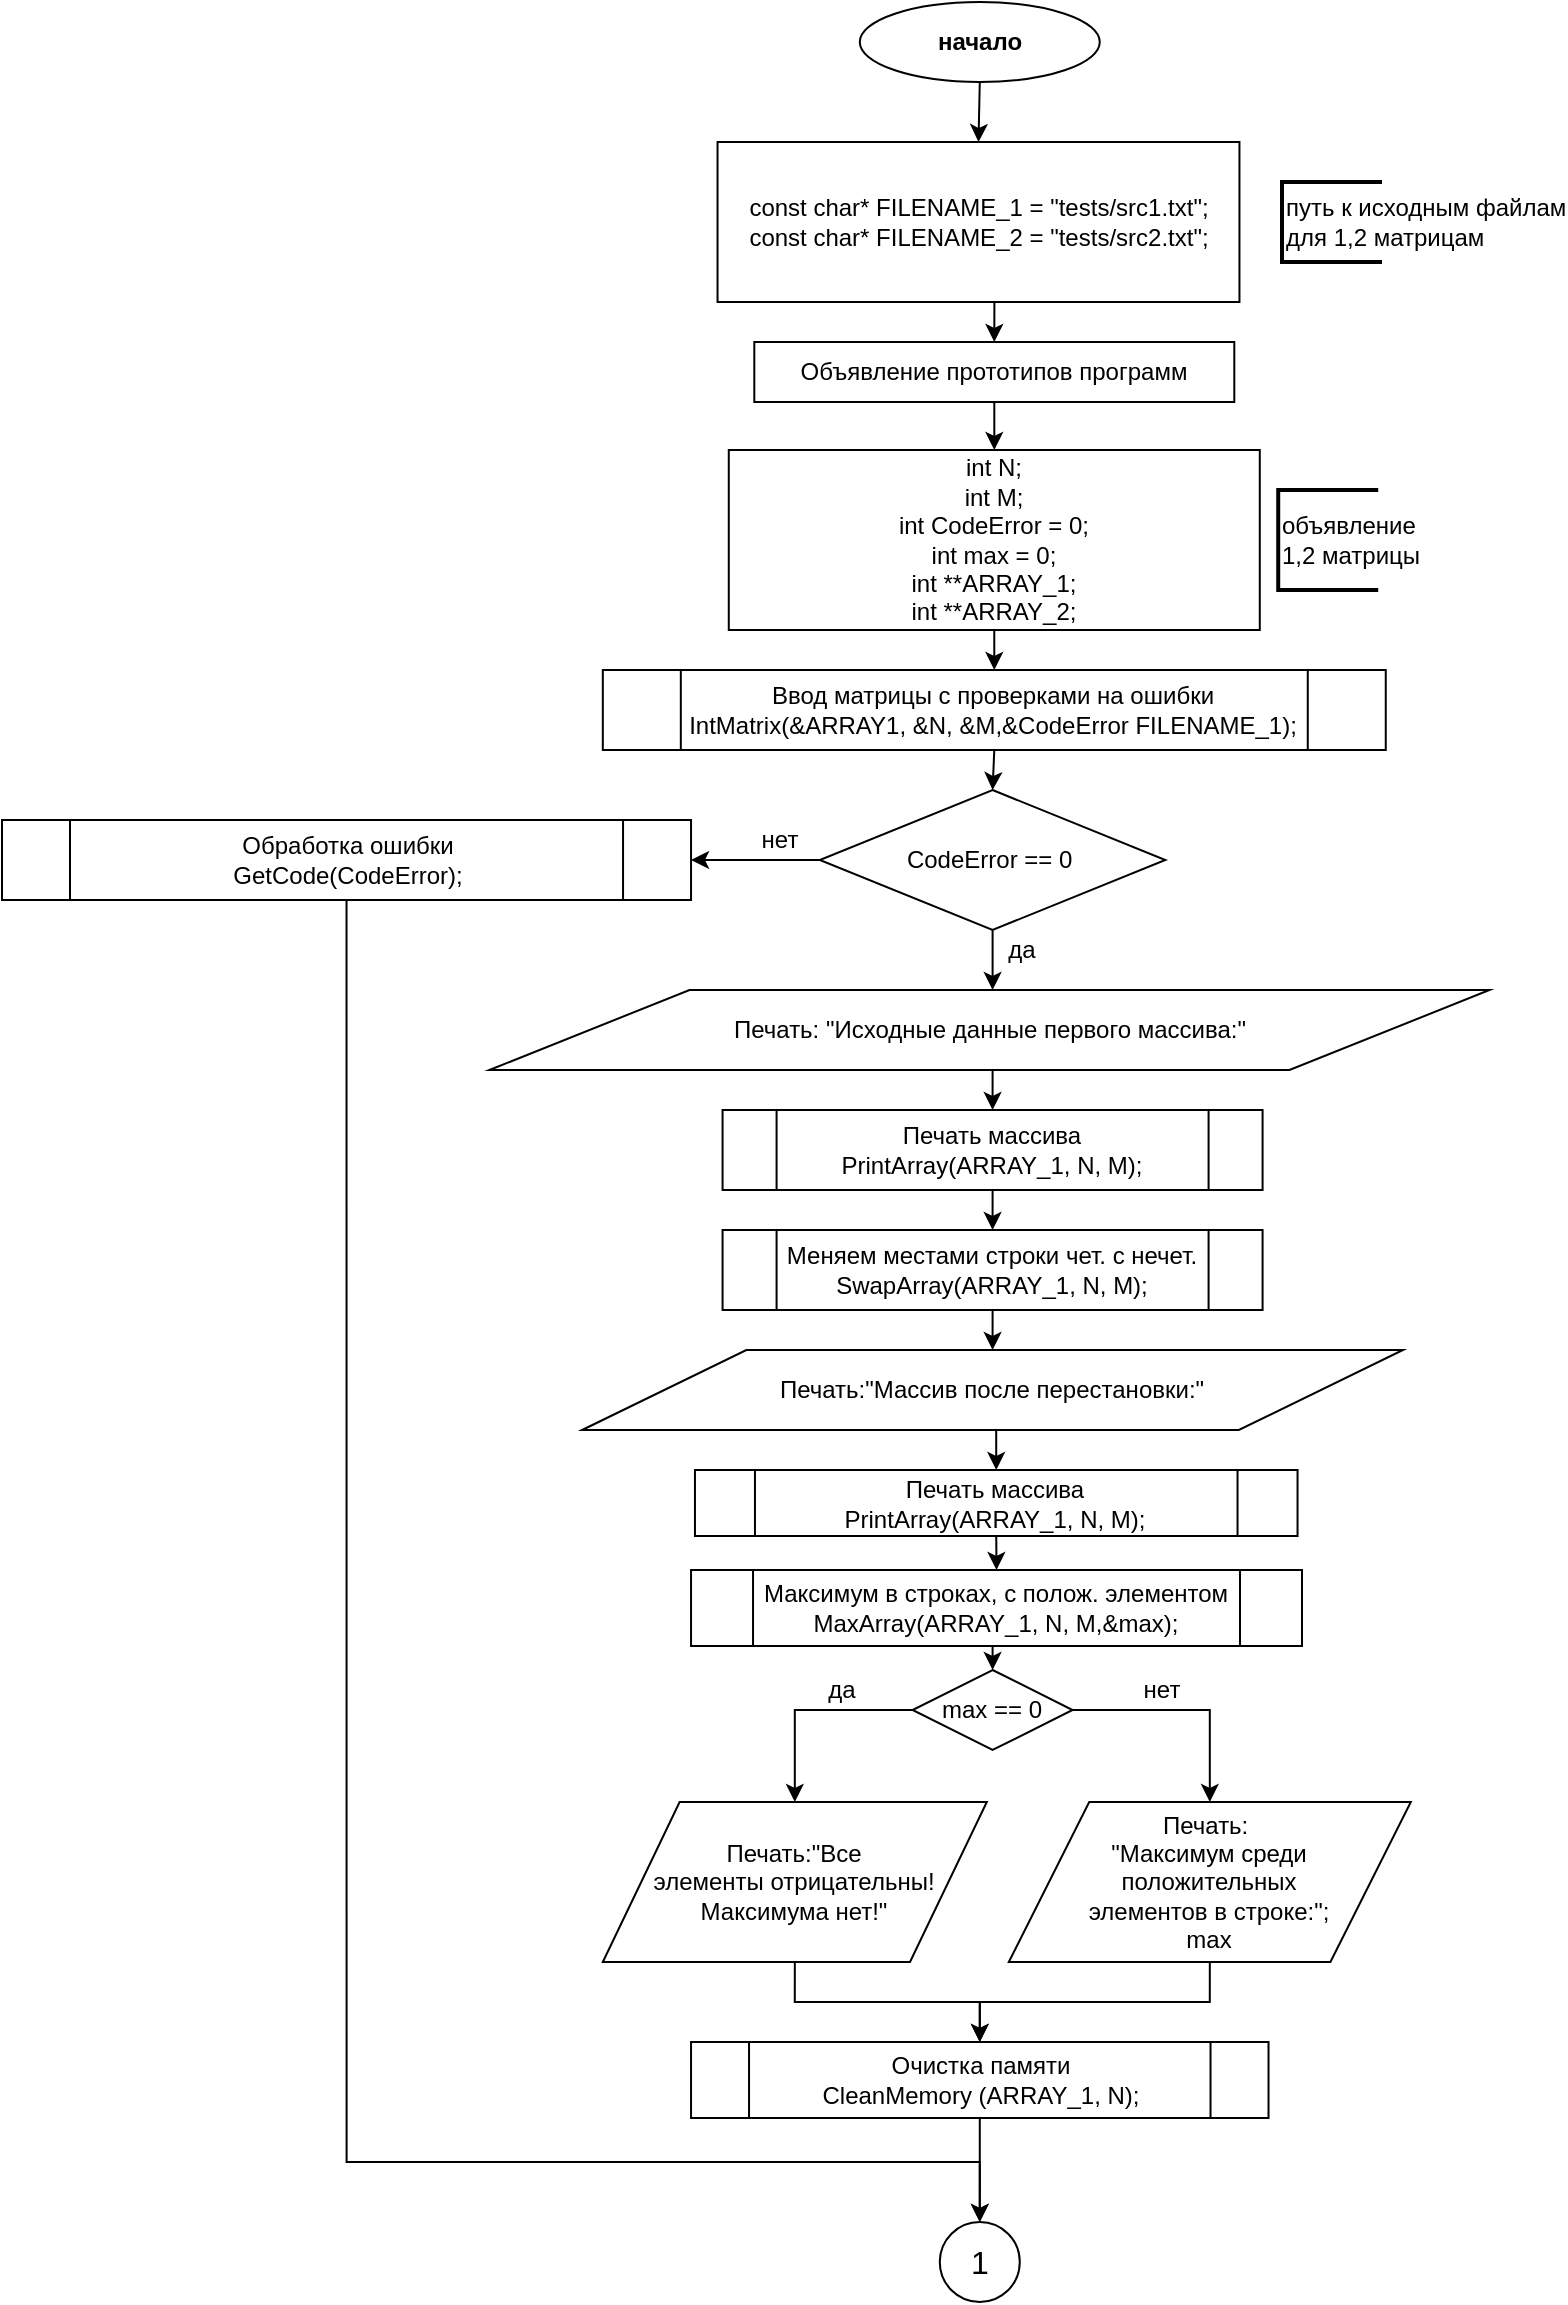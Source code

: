 <mxfile version="13.0.3" type="device" pages="9"><diagram id="jr-pxq4zS9Y3BeJBZiTC" name="main"><mxGraphModel dx="1673" dy="928" grid="1" gridSize="10" guides="1" tooltips="1" connect="1" arrows="1" fold="1" page="1" pageScale="1" pageWidth="827" pageHeight="1169" math="0" shadow="0"><root><mxCell id="0"/><mxCell id="1" parent="0"/><mxCell id="DDYwnj1oSoZ_8QoB_7eb-1" value="&lt;b&gt;начало&lt;/b&gt;" style="ellipse;whiteSpace=wrap;html=1;align=center;" parent="1" vertex="1"><mxGeometry x="458.89" y="10" width="120" height="40" as="geometry"/></mxCell><mxCell id="DDYwnj1oSoZ_8QoB_7eb-3" value="" style="endArrow=classic;html=1;exitX=0.5;exitY=1;exitDx=0;exitDy=0;entryX=0.5;entryY=0;entryDx=0;entryDy=0;" parent="1" source="DDYwnj1oSoZ_8QoB_7eb-1" target="q5f6O5qOcWRamB63sS_F-2" edge="1"><mxGeometry width="50" height="50" relative="1" as="geometry"><mxPoint x="462.73" y="161" as="sourcePoint"/><mxPoint x="526.73" y="41" as="targetPoint"/></mxGeometry></mxCell><mxCell id="DDYwnj1oSoZ_8QoB_7eb-8" style="edgeStyle=orthogonalEdgeStyle;rounded=0;orthogonalLoop=1;jettySize=auto;html=1;exitX=0.5;exitY=1;exitDx=0;exitDy=0;" parent="1" edge="1"><mxGeometry relative="1" as="geometry"><mxPoint x="524.04" y="225.0" as="sourcePoint"/><mxPoint x="524.04" y="225.0" as="targetPoint"/></mxGeometry></mxCell><mxCell id="DDYwnj1oSoZ_8QoB_7eb-12" value="путь к исходным файлам&lt;br&gt;для 1,2 матрицам" style="strokeWidth=2;html=1;shape=mxgraph.flowchart.annotation_1;align=left;pointerEvents=1;" parent="1" vertex="1"><mxGeometry x="670" y="100" width="50" height="40" as="geometry"/></mxCell><mxCell id="DDYwnj1oSoZ_8QoB_7eb-14" style="edgeStyle=orthogonalEdgeStyle;rounded=0;orthogonalLoop=1;jettySize=auto;html=1;exitX=0.5;exitY=1;exitDx=0;exitDy=0;exitPerimeter=0;" parent="1" edge="1"><mxGeometry relative="1" as="geometry"><mxPoint x="695" y="303.0" as="sourcePoint"/><mxPoint x="695" y="303.0" as="targetPoint"/></mxGeometry></mxCell><mxCell id="DDYwnj1oSoZ_8QoB_7eb-17" value="объявление &lt;br&gt;1,2 матрицы&amp;nbsp;" style="strokeWidth=2;html=1;shape=mxgraph.flowchart.annotation_1;align=left;pointerEvents=1;" parent="1" vertex="1"><mxGeometry x="668.11" y="254" width="50" height="50" as="geometry"/></mxCell><mxCell id="X39rUePUMAMihdjGVCKQ-1" style="edgeStyle=orthogonalEdgeStyle;rounded=0;orthogonalLoop=1;jettySize=auto;html=1;exitX=0.5;exitY=1;exitDx=0;exitDy=0;entryX=0.5;entryY=0;entryDx=0;entryDy=0;" parent="1" source="DDYwnj1oSoZ_8QoB_7eb-18" target="VKk0tbWQcq2ZhJNXgV8o-3" edge="1"><mxGeometry relative="1" as="geometry"><mxPoint x="520.03" y="444" as="targetPoint"/></mxGeometry></mxCell><mxCell id="DDYwnj1oSoZ_8QoB_7eb-18" value="Ввод матрицы с проверками на ошибки&lt;br&gt;IntMatrix(&amp;amp;ARRAY1, &amp;amp;N, &amp;amp;M,&amp;amp;CodeError FILENAME_1);" style="shape=process;whiteSpace=wrap;html=1;backgroundOutline=1;strokeWidth=1;align=center;" parent="1" vertex="1"><mxGeometry x="330.41" y="344" width="391.47" height="40" as="geometry"/></mxCell><mxCell id="0DI-t8ls8t-nG5pbuoLQ-12" style="edgeStyle=orthogonalEdgeStyle;rounded=0;jumpSize=6;orthogonalLoop=1;jettySize=auto;html=1;exitX=0.5;exitY=1;exitDx=0;exitDy=0;exitPerimeter=0;endSize=7;" parent="1" edge="1"><mxGeometry relative="1" as="geometry"><mxPoint x="684" y="242.5" as="sourcePoint"/><mxPoint x="684" y="242.5" as="targetPoint"/></mxGeometry></mxCell><mxCell id="q5f6O5qOcWRamB63sS_F-4" style="edgeStyle=orthogonalEdgeStyle;rounded=0;orthogonalLoop=1;jettySize=auto;html=1;exitX=0.5;exitY=1;exitDx=0;exitDy=0;entryX=0.5;entryY=0;entryDx=0;entryDy=0;" parent="1" source="q5f6O5qOcWRamB63sS_F-1" target="q5f6O5qOcWRamB63sS_F-3" edge="1"><mxGeometry relative="1" as="geometry"/></mxCell><mxCell id="q5f6O5qOcWRamB63sS_F-1" value="&lt;span style=&quot;text-align: left&quot;&gt;Объявление прототипов программ&lt;/span&gt;" style="rounded=0;whiteSpace=wrap;html=1;" parent="1" vertex="1"><mxGeometry x="406.15" y="180" width="240" height="30" as="geometry"/></mxCell><mxCell id="ejCpEx0t7Lwdfp4Wqttj-10" style="edgeStyle=orthogonalEdgeStyle;rounded=0;orthogonalLoop=1;jettySize=auto;html=1;exitX=0.5;exitY=1;exitDx=0;exitDy=0;entryX=0.5;entryY=0;entryDx=0;entryDy=0;" edge="1" parent="1" source="q5f6O5qOcWRamB63sS_F-2" target="q5f6O5qOcWRamB63sS_F-1"><mxGeometry relative="1" as="geometry"/></mxCell><mxCell id="q5f6O5qOcWRamB63sS_F-2" value="&lt;span&gt;&amp;nbsp;const char* FILENAME_1 = &quot;tests/src1.txt&quot;;&amp;nbsp;&lt;/span&gt;&lt;br&gt;&lt;div&gt;const char* FILENAME_2 = &quot;tests/src2.txt&quot;;&lt;/div&gt;" style="rounded=0;whiteSpace=wrap;html=1;" parent="1" vertex="1"><mxGeometry x="387.77" y="80" width="260.96" height="80" as="geometry"/></mxCell><mxCell id="GPLqNxgrLv8WzD06DOEr-1" style="edgeStyle=orthogonalEdgeStyle;rounded=0;orthogonalLoop=1;jettySize=auto;html=1;exitX=0.5;exitY=1;exitDx=0;exitDy=0;entryX=0.5;entryY=0;entryDx=0;entryDy=0;" parent="1" source="q5f6O5qOcWRamB63sS_F-3" target="DDYwnj1oSoZ_8QoB_7eb-18" edge="1"><mxGeometry relative="1" as="geometry"/></mxCell><mxCell id="q5f6O5qOcWRamB63sS_F-3" value="&lt;div&gt;int N;&lt;/div&gt;&lt;div&gt;int M;&lt;/div&gt;&lt;div&gt;int CodeError = 0;&lt;/div&gt;&lt;div&gt;int max = 0;&lt;/div&gt;&lt;div&gt;int **ARRAY_1&lt;span&gt;;&lt;/span&gt;&lt;/div&gt;&lt;div&gt;int **ARRAY_2&lt;span&gt;;&lt;/span&gt;&lt;/div&gt;" style="rounded=0;whiteSpace=wrap;html=1;" parent="1" vertex="1"><mxGeometry x="393.39" y="234" width="265.5" height="90" as="geometry"/></mxCell><mxCell id="eTm5w12CjsopyXtWPAGS-1" value="Меняем местами строки чет. с нечет.&lt;br&gt;SwapArray(ARRAY_1, N, M);" style="shape=process;whiteSpace=wrap;html=1;backgroundOutline=1;strokeWidth=1;align=center;" parent="1" vertex="1"><mxGeometry x="390.29" y="624" width="270" height="40" as="geometry"/></mxCell><mxCell id="ejCpEx0t7Lwdfp4Wqttj-16" style="edgeStyle=orthogonalEdgeStyle;rounded=0;orthogonalLoop=1;jettySize=auto;html=1;exitX=0.5;exitY=1;exitDx=0;exitDy=0;entryX=0.5;entryY=0;entryDx=0;entryDy=0;" edge="1" parent="1" source="eTm5w12CjsopyXtWPAGS-2" target="eTm5w12CjsopyXtWPAGS-4"><mxGeometry relative="1" as="geometry"/></mxCell><mxCell id="eTm5w12CjsopyXtWPAGS-2" value="Печать массива&lt;br&gt;PrintArray(ARRAY_1, N, M);" style="shape=process;whiteSpace=wrap;html=1;backgroundOutline=1;strokeWidth=1;align=center;" parent="1" vertex="1"><mxGeometry x="376.48" y="744" width="301.29" height="33" as="geometry"/></mxCell><mxCell id="eTm5w12CjsopyXtWPAGS-3" value="" style="endArrow=classic;html=1;exitX=0.5;exitY=1;exitDx=0;exitDy=0;entryX=0.5;entryY=0;entryDx=0;entryDy=0;" parent="1" source="eTm5w12CjsopyXtWPAGS-1" target="eTm5w12CjsopyXtWPAGS-7" edge="1"><mxGeometry width="50" height="50" relative="1" as="geometry"><mxPoint x="555.48" y="934" as="sourcePoint"/><mxPoint x="525.73" y="734" as="targetPoint"/></mxGeometry></mxCell><mxCell id="XAVJisxZwxoSZL6ekY8e-6" style="edgeStyle=orthogonalEdgeStyle;rounded=0;orthogonalLoop=1;jettySize=auto;html=1;exitX=0.5;exitY=1;exitDx=0;exitDy=0;entryX=0.5;entryY=0;entryDx=0;entryDy=0;" edge="1" parent="1" source="eTm5w12CjsopyXtWPAGS-4" target="ejCpEx0t7Lwdfp4Wqttj-17"><mxGeometry relative="1" as="geometry"/></mxCell><mxCell id="eTm5w12CjsopyXtWPAGS-4" value="Максимум в строках, с полож. элементом&lt;br&gt;MaxArray(ARRAY_1, N, M,&amp;amp;max);" style="shape=process;whiteSpace=wrap;html=1;backgroundOutline=1;strokeWidth=1;align=center;" parent="1" vertex="1"><mxGeometry x="374.52" y="794" width="305.48" height="38" as="geometry"/></mxCell><mxCell id="X39rUePUMAMihdjGVCKQ-2" style="edgeStyle=orthogonalEdgeStyle;rounded=0;orthogonalLoop=1;jettySize=auto;html=1;exitX=0.5;exitY=1;exitDx=0;exitDy=0;entryX=0.5;entryY=0;entryDx=0;entryDy=0;" parent="1" source="eTm5w12CjsopyXtWPAGS-7" target="eTm5w12CjsopyXtWPAGS-2" edge="1"><mxGeometry relative="1" as="geometry"/></mxCell><mxCell id="eTm5w12CjsopyXtWPAGS-7" value="&lt;span&gt;Печать:&quot;Массив после перестановки:&quot;&lt;/span&gt;" style="shape=parallelogram;perimeter=parallelogramPerimeter;whiteSpace=wrap;html=1;" parent="1" vertex="1"><mxGeometry x="320.07" y="684" width="410.44" height="40" as="geometry"/></mxCell><mxCell id="eTm5w12CjsopyXtWPAGS-12" style="edgeStyle=orthogonalEdgeStyle;rounded=0;orthogonalLoop=1;jettySize=auto;html=1;exitX=0.5;exitY=1;exitDx=0;exitDy=0;entryX=0.5;entryY=0;entryDx=0;entryDy=0;" parent="1" source="eTm5w12CjsopyXtWPAGS-13" target="eTm5w12CjsopyXtWPAGS-1" edge="1"><mxGeometry relative="1" as="geometry"/></mxCell><mxCell id="eTm5w12CjsopyXtWPAGS-13" value="Печать массива&lt;br&gt;PrintArray(ARRAY_1, N, M);" style="shape=process;whiteSpace=wrap;html=1;backgroundOutline=1;strokeWidth=1;align=center;" parent="1" vertex="1"><mxGeometry x="390.29" y="564" width="270" height="40" as="geometry"/></mxCell><mxCell id="eTm5w12CjsopyXtWPAGS-20" style="edgeStyle=orthogonalEdgeStyle;rounded=0;orthogonalLoop=1;jettySize=auto;html=1;exitX=0.5;exitY=1;exitDx=0;exitDy=0;entryX=0.5;entryY=0;entryDx=0;entryDy=0;" parent="1" target="eTm5w12CjsopyXtWPAGS-13" edge="1"><mxGeometry relative="1" as="geometry"><mxPoint x="525.29" y="544" as="sourcePoint"/></mxGeometry></mxCell><mxCell id="eTm5w12CjsopyXtWPAGS-15" value="&lt;span&gt;Печать: &quot;Исходные данные первого массива:&quot;&lt;/span&gt;" style="shape=parallelogram;perimeter=parallelogramPerimeter;whiteSpace=wrap;html=1;" parent="1" vertex="1"><mxGeometry x="273.74" y="504" width="500" height="40" as="geometry"/></mxCell><mxCell id="GPLqNxgrLv8WzD06DOEr-2" value="&lt;font style=&quot;font-size: 16px&quot;&gt;1&lt;/font&gt;" style="ellipse;whiteSpace=wrap;html=1;aspect=fixed;" parent="1" vertex="1"><mxGeometry x="498.89" y="1120" width="40" height="40" as="geometry"/></mxCell><mxCell id="VKk0tbWQcq2ZhJNXgV8o-2" style="edgeStyle=orthogonalEdgeStyle;rounded=0;orthogonalLoop=1;jettySize=auto;html=1;entryX=0.5;entryY=0;entryDx=0;entryDy=0;" parent="1" source="VKk0tbWQcq2ZhJNXgV8o-3" edge="1"><mxGeometry relative="1" as="geometry"><mxPoint x="525.29" y="444" as="sourcePoint"/><mxPoint x="525.29" y="504" as="targetPoint"/></mxGeometry></mxCell><mxCell id="VKk0tbWQcq2ZhJNXgV8o-7" style="edgeStyle=orthogonalEdgeStyle;rounded=0;orthogonalLoop=1;jettySize=auto;html=1;exitX=0;exitY=0.5;exitDx=0;exitDy=0;entryX=1;entryY=0.5;entryDx=0;entryDy=0;" parent="1" source="VKk0tbWQcq2ZhJNXgV8o-3" target="tQ6LkvzA71yNlkBQ2YEh-1" edge="1"><mxGeometry relative="1" as="geometry"><mxPoint x="530.03" y="854" as="targetPoint"/><Array as="points"/></mxGeometry></mxCell><mxCell id="VKk0tbWQcq2ZhJNXgV8o-3" value="CodeError == 0&amp;nbsp;" style="rhombus;whiteSpace=wrap;html=1;" parent="1" vertex="1"><mxGeometry x="438.9" y="404" width="172.78" height="70" as="geometry"/></mxCell><mxCell id="VKk0tbWQcq2ZhJNXgV8o-5" value="да" style="text;html=1;strokeColor=none;fillColor=none;align=center;verticalAlign=middle;whiteSpace=wrap;rounded=0;" parent="1" vertex="1"><mxGeometry x="520.03" y="474" width="40" height="20" as="geometry"/></mxCell><mxCell id="VKk0tbWQcq2ZhJNXgV8o-8" value="нет" style="text;html=1;strokeColor=none;fillColor=none;align=center;verticalAlign=middle;whiteSpace=wrap;rounded=0;" parent="1" vertex="1"><mxGeometry x="398.9" y="419" width="40" height="20" as="geometry"/></mxCell><mxCell id="gQSXCKSHy5FJUEfAxGl9-2" style="edgeStyle=orthogonalEdgeStyle;rounded=0;orthogonalLoop=1;jettySize=auto;html=1;exitX=0.5;exitY=1;exitDx=0;exitDy=0;entryX=0.5;entryY=0;entryDx=0;entryDy=0;" edge="1" parent="1" source="tQ6LkvzA71yNlkBQ2YEh-1" target="GPLqNxgrLv8WzD06DOEr-2"><mxGeometry relative="1" as="geometry"><Array as="points"><mxPoint x="202" y="1090"/><mxPoint x="519" y="1090"/></Array></mxGeometry></mxCell><mxCell id="tQ6LkvzA71yNlkBQ2YEh-1" value="Обработка ошибки&lt;br&gt;GetCode(CodeError);" style="shape=process;whiteSpace=wrap;html=1;backgroundOutline=1;strokeWidth=1;align=center;" parent="1" vertex="1"><mxGeometry x="30.0" y="419" width="344.52" height="40" as="geometry"/></mxCell><mxCell id="gQSXCKSHy5FJUEfAxGl9-1" style="edgeStyle=orthogonalEdgeStyle;rounded=0;orthogonalLoop=1;jettySize=auto;html=1;exitX=0.5;exitY=1;exitDx=0;exitDy=0;entryX=0.5;entryY=0;entryDx=0;entryDy=0;" edge="1" parent="1" source="d0-0FGdt4L_620Rsi7ij-2" target="GPLqNxgrLv8WzD06DOEr-2"><mxGeometry relative="1" as="geometry"/></mxCell><mxCell id="d0-0FGdt4L_620Rsi7ij-2" value="Очистка памяти&lt;br&gt;CleanMemory (ARRAY_1, N);" style="shape=process;whiteSpace=wrap;html=1;backgroundOutline=1;strokeWidth=1;align=center;" parent="1" vertex="1"><mxGeometry x="374.52" y="1030" width="288.74" height="38" as="geometry"/></mxCell><mxCell id="XAVJisxZwxoSZL6ekY8e-4" style="edgeStyle=orthogonalEdgeStyle;rounded=0;orthogonalLoop=1;jettySize=auto;html=1;exitX=0;exitY=0.5;exitDx=0;exitDy=0;entryX=0.5;entryY=0;entryDx=0;entryDy=0;" edge="1" parent="1" source="ejCpEx0t7Lwdfp4Wqttj-17" target="XAVJisxZwxoSZL6ekY8e-2"><mxGeometry relative="1" as="geometry"/></mxCell><mxCell id="XAVJisxZwxoSZL6ekY8e-5" style="edgeStyle=orthogonalEdgeStyle;rounded=0;orthogonalLoop=1;jettySize=auto;html=1;exitX=1;exitY=0.5;exitDx=0;exitDy=0;entryX=0.5;entryY=0;entryDx=0;entryDy=0;" edge="1" parent="1" source="ejCpEx0t7Lwdfp4Wqttj-17" target="XAVJisxZwxoSZL6ekY8e-3"><mxGeometry relative="1" as="geometry"/></mxCell><mxCell id="ejCpEx0t7Lwdfp4Wqttj-17" value="max == 0" style="rhombus;whiteSpace=wrap;html=1;" vertex="1" parent="1"><mxGeometry x="485.29" y="844" width="80" height="40" as="geometry"/></mxCell><mxCell id="XAVJisxZwxoSZL6ekY8e-7" style="edgeStyle=orthogonalEdgeStyle;rounded=0;orthogonalLoop=1;jettySize=auto;html=1;exitX=0.5;exitY=1;exitDx=0;exitDy=0;entryX=0.5;entryY=0;entryDx=0;entryDy=0;" edge="1" parent="1" source="XAVJisxZwxoSZL6ekY8e-2" target="d0-0FGdt4L_620Rsi7ij-2"><mxGeometry relative="1" as="geometry"/></mxCell><mxCell id="XAVJisxZwxoSZL6ekY8e-2" value="&lt;span&gt;Печать:&quot;Все &lt;br&gt;элементы отрицательны! Максимума нет!&quot;&lt;/span&gt;" style="shape=parallelogram;perimeter=parallelogramPerimeter;whiteSpace=wrap;html=1;" vertex="1" parent="1"><mxGeometry x="330.41" y="910" width="192" height="80" as="geometry"/></mxCell><mxCell id="XAVJisxZwxoSZL6ekY8e-8" style="edgeStyle=orthogonalEdgeStyle;rounded=0;orthogonalLoop=1;jettySize=auto;html=1;exitX=0.5;exitY=1;exitDx=0;exitDy=0;entryX=0.5;entryY=0;entryDx=0;entryDy=0;" edge="1" parent="1" source="XAVJisxZwxoSZL6ekY8e-3" target="d0-0FGdt4L_620Rsi7ij-2"><mxGeometry relative="1" as="geometry"><mxPoint x="520" y="1020" as="targetPoint"/></mxGeometry></mxCell><mxCell id="XAVJisxZwxoSZL6ekY8e-3" value="&lt;span&gt;Печать:&amp;nbsp;&lt;br&gt;&quot;Максимум среди &lt;br&gt;положительных &lt;br&gt;элементов в строке:&quot;;&lt;/span&gt;&lt;br&gt;&lt;span&gt;max&lt;/span&gt;" style="shape=parallelogram;perimeter=parallelogramPerimeter;whiteSpace=wrap;html=1;" vertex="1" parent="1"><mxGeometry x="533.41" y="910" width="201" height="80" as="geometry"/></mxCell><mxCell id="XAVJisxZwxoSZL6ekY8e-10" value="да" style="text;html=1;strokeColor=none;fillColor=none;align=center;verticalAlign=middle;whiteSpace=wrap;rounded=0;" vertex="1" parent="1"><mxGeometry x="430" y="844" width="40" height="20" as="geometry"/></mxCell><mxCell id="XAVJisxZwxoSZL6ekY8e-11" value="нет" style="text;html=1;strokeColor=none;fillColor=none;align=center;verticalAlign=middle;whiteSpace=wrap;rounded=0;" vertex="1" parent="1"><mxGeometry x="590" y="844" width="40" height="20" as="geometry"/></mxCell></root></mxGraphModel></diagram><diagram id="v-TawN8ueLJ9Blqc79_y" name="main2"><mxGraphModel dx="1673" dy="928" grid="1" gridSize="10" guides="1" tooltips="1" connect="1" arrows="1" fold="1" page="1" pageScale="1" pageWidth="827" pageHeight="1169" math="0" shadow="0"><root><mxCell id="oh7Tl78gY8zQ73HujMA2-0"/><mxCell id="oh7Tl78gY8zQ73HujMA2-1" parent="oh7Tl78gY8zQ73HujMA2-0"/><mxCell id="_KXncfvq1XChjQ8p62T9-0" value="Конец" style="ellipse;whiteSpace=wrap;html=1;" parent="oh7Tl78gY8zQ73HujMA2-1" vertex="1"><mxGeometry x="478.89" y="950" width="120" height="40" as="geometry"/></mxCell><mxCell id="GNyY4gtv42P2RyADQ86u-25" style="edgeStyle=orthogonalEdgeStyle;rounded=0;orthogonalLoop=1;jettySize=auto;html=1;exitX=0.5;exitY=1;exitDx=0;exitDy=0;entryX=0.5;entryY=0;entryDx=0;entryDy=0;" parent="oh7Tl78gY8zQ73HujMA2-1" source="WmmH09y4-nlupr9V5PIT-0" target="vThyIFtm-Sz_1Fqa45fM-0" edge="1"><mxGeometry relative="1" as="geometry"/></mxCell><mxCell id="WmmH09y4-nlupr9V5PIT-0" value="&lt;font style=&quot;font-size: 16px&quot;&gt;1&lt;/font&gt;" style="ellipse;whiteSpace=wrap;html=1;aspect=fixed;" parent="oh7Tl78gY8zQ73HujMA2-1" vertex="1"><mxGeometry x="526.15" y="40" width="40" height="40" as="geometry"/></mxCell><mxCell id="4Oaa5D-1b4V7teiCR7dT-33" style="edgeStyle=orthogonalEdgeStyle;rounded=0;orthogonalLoop=1;jettySize=auto;html=1;exitX=0.5;exitY=1;exitDx=0;exitDy=0;entryX=0.5;entryY=0;entryDx=0;entryDy=0;" edge="1" parent="oh7Tl78gY8zQ73HujMA2-1" source="vThyIFtm-Sz_1Fqa45fM-0" target="4Oaa5D-1b4V7teiCR7dT-1"><mxGeometry relative="1" as="geometry"/></mxCell><mxCell id="vThyIFtm-Sz_1Fqa45fM-0" value="CodeError = 0" style="rounded=0;whiteSpace=wrap;html=1;" parent="oh7Tl78gY8zQ73HujMA2-1" vertex="1"><mxGeometry x="486.15" y="110" width="120" height="30" as="geometry"/></mxCell><mxCell id="4Oaa5D-1b4V7teiCR7dT-0" style="edgeStyle=orthogonalEdgeStyle;rounded=0;orthogonalLoop=1;jettySize=auto;html=1;exitX=0.5;exitY=1;exitDx=0;exitDy=0;entryX=0.5;entryY=0;entryDx=0;entryDy=0;" edge="1" parent="oh7Tl78gY8zQ73HujMA2-1" source="4Oaa5D-1b4V7teiCR7dT-1" target="4Oaa5D-1b4V7teiCR7dT-17"><mxGeometry relative="1" as="geometry"><mxPoint x="540.03" y="280" as="targetPoint"/></mxGeometry></mxCell><mxCell id="4Oaa5D-1b4V7teiCR7dT-1" value="Ввод матрицы с проверками на ошибки&lt;br&gt;IntMatrix(&amp;amp;ARRAY2, &amp;amp;N, &amp;amp;M,&amp;amp;CodeError FILENAME_2);" style="shape=process;whiteSpace=wrap;html=1;backgroundOutline=1;strokeWidth=1;align=center;" vertex="1" parent="oh7Tl78gY8zQ73HujMA2-1"><mxGeometry x="350.41" y="180" width="391.47" height="40" as="geometry"/></mxCell><mxCell id="4Oaa5D-1b4V7teiCR7dT-3" value="Меняем местами строки чет. с нечет.&lt;br&gt;SwapArray(ARRAY_2, N, M);" style="shape=process;whiteSpace=wrap;html=1;backgroundOutline=1;strokeWidth=1;align=center;" vertex="1" parent="oh7Tl78gY8zQ73HujMA2-1"><mxGeometry x="410.29" y="460" width="270" height="40" as="geometry"/></mxCell><mxCell id="4Oaa5D-1b4V7teiCR7dT-4" style="edgeStyle=orthogonalEdgeStyle;rounded=0;orthogonalLoop=1;jettySize=auto;html=1;exitX=0.5;exitY=1;exitDx=0;exitDy=0;entryX=0.5;entryY=0;entryDx=0;entryDy=0;" edge="1" parent="oh7Tl78gY8zQ73HujMA2-1" source="4Oaa5D-1b4V7teiCR7dT-5" target="4Oaa5D-1b4V7teiCR7dT-8"><mxGeometry relative="1" as="geometry"/></mxCell><mxCell id="4Oaa5D-1b4V7teiCR7dT-5" value="Печать массива&lt;br&gt;PrintArray(ARRAY_2, N, M);" style="shape=process;whiteSpace=wrap;html=1;backgroundOutline=1;strokeWidth=1;align=center;" vertex="1" parent="oh7Tl78gY8zQ73HujMA2-1"><mxGeometry x="396.48" y="580" width="301.29" height="33" as="geometry"/></mxCell><mxCell id="4Oaa5D-1b4V7teiCR7dT-6" value="" style="endArrow=classic;html=1;exitX=0.5;exitY=1;exitDx=0;exitDy=0;entryX=0.5;entryY=0;entryDx=0;entryDy=0;" edge="1" parent="oh7Tl78gY8zQ73HujMA2-1" source="4Oaa5D-1b4V7teiCR7dT-3" target="4Oaa5D-1b4V7teiCR7dT-10"><mxGeometry width="50" height="50" relative="1" as="geometry"><mxPoint x="575.48" y="770" as="sourcePoint"/><mxPoint x="545.73" y="570" as="targetPoint"/></mxGeometry></mxCell><mxCell id="4Oaa5D-1b4V7teiCR7dT-7" style="edgeStyle=orthogonalEdgeStyle;rounded=0;orthogonalLoop=1;jettySize=auto;html=1;exitX=0.5;exitY=1;exitDx=0;exitDy=0;entryX=0.5;entryY=0;entryDx=0;entryDy=0;" edge="1" parent="oh7Tl78gY8zQ73HujMA2-1" source="4Oaa5D-1b4V7teiCR7dT-8" target="4Oaa5D-1b4V7teiCR7dT-26"><mxGeometry relative="1" as="geometry"/></mxCell><mxCell id="4Oaa5D-1b4V7teiCR7dT-8" value="Максимум в строках, с полож. элементом&lt;br&gt;MaxArray(ARRAY_2, N, M,&amp;amp;max);" style="shape=process;whiteSpace=wrap;html=1;backgroundOutline=1;strokeWidth=1;align=center;" vertex="1" parent="oh7Tl78gY8zQ73HujMA2-1"><mxGeometry x="394.52" y="630" width="305.48" height="38" as="geometry"/></mxCell><mxCell id="4Oaa5D-1b4V7teiCR7dT-9" style="edgeStyle=orthogonalEdgeStyle;rounded=0;orthogonalLoop=1;jettySize=auto;html=1;exitX=0.5;exitY=1;exitDx=0;exitDy=0;entryX=0.5;entryY=0;entryDx=0;entryDy=0;" edge="1" parent="oh7Tl78gY8zQ73HujMA2-1" source="4Oaa5D-1b4V7teiCR7dT-10" target="4Oaa5D-1b4V7teiCR7dT-5"><mxGeometry relative="1" as="geometry"/></mxCell><mxCell id="4Oaa5D-1b4V7teiCR7dT-10" value="&lt;span&gt;Печать:&quot;Массив после перестановки:&quot;&lt;/span&gt;" style="shape=parallelogram;perimeter=parallelogramPerimeter;whiteSpace=wrap;html=1;" vertex="1" parent="oh7Tl78gY8zQ73HujMA2-1"><mxGeometry x="340.07" y="520" width="410.44" height="40" as="geometry"/></mxCell><mxCell id="4Oaa5D-1b4V7teiCR7dT-11" style="edgeStyle=orthogonalEdgeStyle;rounded=0;orthogonalLoop=1;jettySize=auto;html=1;exitX=0.5;exitY=1;exitDx=0;exitDy=0;entryX=0.5;entryY=0;entryDx=0;entryDy=0;" edge="1" parent="oh7Tl78gY8zQ73HujMA2-1" source="4Oaa5D-1b4V7teiCR7dT-12" target="4Oaa5D-1b4V7teiCR7dT-3"><mxGeometry relative="1" as="geometry"/></mxCell><mxCell id="4Oaa5D-1b4V7teiCR7dT-12" value="Печать массива&lt;br&gt;PrintArray(ARRAY_2, N, M);" style="shape=process;whiteSpace=wrap;html=1;backgroundOutline=1;strokeWidth=1;align=center;" vertex="1" parent="oh7Tl78gY8zQ73HujMA2-1"><mxGeometry x="410.29" y="400" width="270" height="40" as="geometry"/></mxCell><mxCell id="4Oaa5D-1b4V7teiCR7dT-13" style="edgeStyle=orthogonalEdgeStyle;rounded=0;orthogonalLoop=1;jettySize=auto;html=1;exitX=0.5;exitY=1;exitDx=0;exitDy=0;entryX=0.5;entryY=0;entryDx=0;entryDy=0;" edge="1" parent="oh7Tl78gY8zQ73HujMA2-1" target="4Oaa5D-1b4V7teiCR7dT-12"><mxGeometry relative="1" as="geometry"><mxPoint x="545.29" y="380" as="sourcePoint"/></mxGeometry></mxCell><mxCell id="4Oaa5D-1b4V7teiCR7dT-14" value="&lt;span&gt;Печать: &quot;Исходные данные первого массива:&quot;&lt;/span&gt;" style="shape=parallelogram;perimeter=parallelogramPerimeter;whiteSpace=wrap;html=1;" vertex="1" parent="oh7Tl78gY8zQ73HujMA2-1"><mxGeometry x="293.74" y="340" width="500" height="40" as="geometry"/></mxCell><mxCell id="4Oaa5D-1b4V7teiCR7dT-15" style="edgeStyle=orthogonalEdgeStyle;rounded=0;orthogonalLoop=1;jettySize=auto;html=1;entryX=0.5;entryY=0;entryDx=0;entryDy=0;" edge="1" parent="oh7Tl78gY8zQ73HujMA2-1" source="4Oaa5D-1b4V7teiCR7dT-17"><mxGeometry relative="1" as="geometry"><mxPoint x="545.29" y="280" as="sourcePoint"/><mxPoint x="545.29" y="340" as="targetPoint"/></mxGeometry></mxCell><mxCell id="4Oaa5D-1b4V7teiCR7dT-16" style="edgeStyle=orthogonalEdgeStyle;rounded=0;orthogonalLoop=1;jettySize=auto;html=1;exitX=0;exitY=0.5;exitDx=0;exitDy=0;entryX=1;entryY=0.5;entryDx=0;entryDy=0;" edge="1" parent="oh7Tl78gY8zQ73HujMA2-1" source="4Oaa5D-1b4V7teiCR7dT-17" target="4Oaa5D-1b4V7teiCR7dT-21"><mxGeometry relative="1" as="geometry"><mxPoint x="550.03" y="690" as="targetPoint"/><Array as="points"/></mxGeometry></mxCell><mxCell id="4Oaa5D-1b4V7teiCR7dT-17" value="CodeError == 0&amp;nbsp;" style="rhombus;whiteSpace=wrap;html=1;" vertex="1" parent="oh7Tl78gY8zQ73HujMA2-1"><mxGeometry x="458.9" y="240" width="172.78" height="70" as="geometry"/></mxCell><mxCell id="4Oaa5D-1b4V7teiCR7dT-18" value="да" style="text;html=1;strokeColor=none;fillColor=none;align=center;verticalAlign=middle;whiteSpace=wrap;rounded=0;" vertex="1" parent="oh7Tl78gY8zQ73HujMA2-1"><mxGeometry x="540.03" y="310" width="40" height="20" as="geometry"/></mxCell><mxCell id="4Oaa5D-1b4V7teiCR7dT-19" value="нет" style="text;html=1;strokeColor=none;fillColor=none;align=center;verticalAlign=middle;whiteSpace=wrap;rounded=0;" vertex="1" parent="oh7Tl78gY8zQ73HujMA2-1"><mxGeometry x="418.9" y="255" width="40" height="20" as="geometry"/></mxCell><mxCell id="4Oaa5D-1b4V7teiCR7dT-20" style="edgeStyle=orthogonalEdgeStyle;rounded=0;orthogonalLoop=1;jettySize=auto;html=1;exitX=0.5;exitY=1;exitDx=0;exitDy=0;entryX=0.5;entryY=0;entryDx=0;entryDy=0;" edge="1" parent="oh7Tl78gY8zQ73HujMA2-1" source="4Oaa5D-1b4V7teiCR7dT-21" target="_KXncfvq1XChjQ8p62T9-0"><mxGeometry relative="1" as="geometry"><mxPoint x="538.89" y="956" as="targetPoint"/><Array as="points"><mxPoint x="222" y="926"/><mxPoint x="539" y="926"/></Array></mxGeometry></mxCell><mxCell id="4Oaa5D-1b4V7teiCR7dT-21" value="Обработка ошибки&lt;br&gt;GetCode(CodeError);" style="shape=process;whiteSpace=wrap;html=1;backgroundOutline=1;strokeWidth=1;align=center;" vertex="1" parent="oh7Tl78gY8zQ73HujMA2-1"><mxGeometry x="50.0" y="255" width="344.52" height="40" as="geometry"/></mxCell><mxCell id="4Oaa5D-1b4V7teiCR7dT-22" style="edgeStyle=orthogonalEdgeStyle;rounded=0;orthogonalLoop=1;jettySize=auto;html=1;exitX=0.5;exitY=1;exitDx=0;exitDy=0;entryX=0.5;entryY=0;entryDx=0;entryDy=0;" edge="1" parent="oh7Tl78gY8zQ73HujMA2-1" source="4Oaa5D-1b4V7teiCR7dT-23" target="_KXncfvq1XChjQ8p62T9-0"><mxGeometry relative="1" as="geometry"><mxPoint x="538.89" y="956" as="targetPoint"/></mxGeometry></mxCell><mxCell id="4Oaa5D-1b4V7teiCR7dT-23" value="Очистка памяти&lt;br&gt;CleanMemory (ARRAY_2, N);" style="shape=process;whiteSpace=wrap;html=1;backgroundOutline=1;strokeWidth=1;align=center;" vertex="1" parent="oh7Tl78gY8zQ73HujMA2-1"><mxGeometry x="394.52" y="866" width="288.74" height="38" as="geometry"/></mxCell><mxCell id="4Oaa5D-1b4V7teiCR7dT-24" style="edgeStyle=orthogonalEdgeStyle;rounded=0;orthogonalLoop=1;jettySize=auto;html=1;exitX=0;exitY=0.5;exitDx=0;exitDy=0;entryX=0.5;entryY=0;entryDx=0;entryDy=0;" edge="1" parent="oh7Tl78gY8zQ73HujMA2-1" source="4Oaa5D-1b4V7teiCR7dT-26" target="4Oaa5D-1b4V7teiCR7dT-28"><mxGeometry relative="1" as="geometry"/></mxCell><mxCell id="4Oaa5D-1b4V7teiCR7dT-25" style="edgeStyle=orthogonalEdgeStyle;rounded=0;orthogonalLoop=1;jettySize=auto;html=1;exitX=1;exitY=0.5;exitDx=0;exitDy=0;entryX=0.5;entryY=0;entryDx=0;entryDy=0;" edge="1" parent="oh7Tl78gY8zQ73HujMA2-1" source="4Oaa5D-1b4V7teiCR7dT-26" target="4Oaa5D-1b4V7teiCR7dT-30"><mxGeometry relative="1" as="geometry"/></mxCell><mxCell id="4Oaa5D-1b4V7teiCR7dT-26" value="max == 0" style="rhombus;whiteSpace=wrap;html=1;" vertex="1" parent="oh7Tl78gY8zQ73HujMA2-1"><mxGeometry x="505.29" y="680" width="80" height="40" as="geometry"/></mxCell><mxCell id="4Oaa5D-1b4V7teiCR7dT-27" style="edgeStyle=orthogonalEdgeStyle;rounded=0;orthogonalLoop=1;jettySize=auto;html=1;exitX=0.5;exitY=1;exitDx=0;exitDy=0;entryX=0.5;entryY=0;entryDx=0;entryDy=0;" edge="1" parent="oh7Tl78gY8zQ73HujMA2-1" source="4Oaa5D-1b4V7teiCR7dT-28" target="4Oaa5D-1b4V7teiCR7dT-23"><mxGeometry relative="1" as="geometry"/></mxCell><mxCell id="4Oaa5D-1b4V7teiCR7dT-28" value="&lt;span&gt;Печать:&quot;Все &lt;br&gt;элементы отрицательны! Максимума нет!&quot;&lt;/span&gt;" style="shape=parallelogram;perimeter=parallelogramPerimeter;whiteSpace=wrap;html=1;" vertex="1" parent="oh7Tl78gY8zQ73HujMA2-1"><mxGeometry x="350.41" y="746" width="192" height="80" as="geometry"/></mxCell><mxCell id="4Oaa5D-1b4V7teiCR7dT-29" style="edgeStyle=orthogonalEdgeStyle;rounded=0;orthogonalLoop=1;jettySize=auto;html=1;exitX=0.5;exitY=1;exitDx=0;exitDy=0;entryX=0.5;entryY=0;entryDx=0;entryDy=0;" edge="1" parent="oh7Tl78gY8zQ73HujMA2-1" source="4Oaa5D-1b4V7teiCR7dT-30" target="4Oaa5D-1b4V7teiCR7dT-23"><mxGeometry relative="1" as="geometry"><mxPoint x="540" y="856" as="targetPoint"/></mxGeometry></mxCell><mxCell id="4Oaa5D-1b4V7teiCR7dT-30" value="&lt;span&gt;Печать:&amp;nbsp;&lt;br&gt;&quot;Максимум среди &lt;br&gt;положительных &lt;br&gt;элементов в строке:&quot;;&lt;/span&gt;&lt;br&gt;&lt;span&gt;max&lt;/span&gt;" style="shape=parallelogram;perimeter=parallelogramPerimeter;whiteSpace=wrap;html=1;" vertex="1" parent="oh7Tl78gY8zQ73HujMA2-1"><mxGeometry x="553.41" y="746" width="201" height="80" as="geometry"/></mxCell><mxCell id="4Oaa5D-1b4V7teiCR7dT-31" value="да" style="text;html=1;strokeColor=none;fillColor=none;align=center;verticalAlign=middle;whiteSpace=wrap;rounded=0;" vertex="1" parent="oh7Tl78gY8zQ73HujMA2-1"><mxGeometry x="450" y="680" width="40" height="20" as="geometry"/></mxCell><mxCell id="4Oaa5D-1b4V7teiCR7dT-32" value="нет" style="text;html=1;strokeColor=none;fillColor=none;align=center;verticalAlign=middle;whiteSpace=wrap;rounded=0;" vertex="1" parent="oh7Tl78gY8zQ73HujMA2-1"><mxGeometry x="610" y="680" width="40" height="20" as="geometry"/></mxCell></root></mxGraphModel></diagram><diagram id="HSb1MeQ-Qc7Rx_VHVxWj" name="CleanMemory"><mxGraphModel dx="1422" dy="789" grid="1" gridSize="10" guides="1" tooltips="1" connect="1" arrows="1" fold="1" page="1" pageScale="1" pageWidth="827" pageHeight="1169" math="0" shadow="0"><root><mxCell id="NWMBe8O-mQENL1kIZRNh-0"/><mxCell id="NWMBe8O-mQENL1kIZRNh-1" parent="NWMBe8O-mQENL1kIZRNh-0"/><mxCell id="gawmhl3gguGVC4Pwhcl2-0" value="&lt;b&gt;начало&lt;/b&gt;" style="ellipse;whiteSpace=wrap;html=1;align=center;" parent="NWMBe8O-mQENL1kIZRNh-1" vertex="1"><mxGeometry x="329" y="35" width="120" height="40" as="geometry"/></mxCell><mxCell id="gawmhl3gguGVC4Pwhcl2-1" value="" style="endArrow=none;dashed=1;html=1;entryX=1;entryY=0.5;entryDx=0;entryDy=0;exitX=0;exitY=0.5;exitDx=0;exitDy=0;exitPerimeter=0;" parent="NWMBe8O-mQENL1kIZRNh-1" source="gawmhl3gguGVC4Pwhcl2-2" target="gawmhl3gguGVC4Pwhcl2-0" edge="1"><mxGeometry width="50" height="50" relative="1" as="geometry"><mxPoint x="490" y="55" as="sourcePoint"/><mxPoint x="440" y="-125" as="targetPoint"/></mxGeometry></mxCell><mxCell id="gawmhl3gguGVC4Pwhcl2-2" value="&lt;span&gt;CleanMemory(int **ARRAY, int N)&lt;br&gt;освобождаем память&lt;br&gt;&lt;/span&gt;" style="strokeWidth=2;html=1;shape=mxgraph.flowchart.annotation_1;align=left;pointerEvents=1;" parent="NWMBe8O-mQENL1kIZRNh-1" vertex="1"><mxGeometry x="552" y="30" width="50" height="50" as="geometry"/></mxCell><mxCell id="gawmhl3gguGVC4Pwhcl2-3" value="int i = 0; i &lt; N; i++" style="shape=hexagon;perimeter=hexagonPerimeter2;whiteSpace=wrap;html=1;strokeWidth=1;align=center;size=0.107;" parent="NWMBe8O-mQENL1kIZRNh-1" vertex="1"><mxGeometry x="319" y="95" width="140" height="40" as="geometry"/></mxCell><mxCell id="gawmhl3gguGVC4Pwhcl2-4" value="" style="endArrow=classic;html=1;exitX=0.5;exitY=1;exitDx=0;exitDy=0;entryX=0.5;entryY=0;entryDx=0;entryDy=0;" parent="NWMBe8O-mQENL1kIZRNh-1" source="gawmhl3gguGVC4Pwhcl2-0" target="gawmhl3gguGVC4Pwhcl2-3" edge="1"><mxGeometry width="50" height="50" relative="1" as="geometry"><mxPoint x="390" y="95" as="sourcePoint"/><mxPoint x="440" y="45" as="targetPoint"/></mxGeometry></mxCell><mxCell id="gawmhl3gguGVC4Pwhcl2-5" value="" style="endArrow=classic;html=1;exitX=0.5;exitY=1;exitDx=0;exitDy=0;" parent="NWMBe8O-mQENL1kIZRNh-1" source="gawmhl3gguGVC4Pwhcl2-3" edge="1"><mxGeometry width="50" height="50" relative="1" as="geometry"><mxPoint x="390" y="95" as="sourcePoint"/><mxPoint x="389" y="155" as="targetPoint"/></mxGeometry></mxCell><mxCell id="gawmhl3gguGVC4Pwhcl2-12" value="" style="endArrow=classic;html=1;exitX=0.5;exitY=1;exitDx=0;exitDy=0;rounded=0;entryX=0;entryY=0.5;entryDx=0;entryDy=0;" parent="NWMBe8O-mQENL1kIZRNh-1" source="gawmhl3gguGVC4Pwhcl2-19" target="gawmhl3gguGVC4Pwhcl2-3" edge="1"><mxGeometry width="50" height="50" relative="1" as="geometry"><mxPoint x="459" y="225" as="sourcePoint"/><mxPoint x="389" y="345" as="targetPoint"/><Array as="points"><mxPoint x="389" y="210"/><mxPoint x="319" y="210"/><mxPoint x="280" y="210"/><mxPoint x="280" y="170"/><mxPoint x="280" y="115"/></Array></mxGeometry></mxCell><mxCell id="gawmhl3gguGVC4Pwhcl2-13" value="" style="endArrow=classic;html=1;exitX=1;exitY=0.5;exitDx=0;exitDy=0;rounded=0;entryX=0.5;entryY=0;entryDx=0;entryDy=0;" parent="NWMBe8O-mQENL1kIZRNh-1" source="gawmhl3gguGVC4Pwhcl2-3" target="gawmhl3gguGVC4Pwhcl2-20" edge="1"><mxGeometry width="50" height="50" relative="1" as="geometry"><mxPoint x="350" y="225" as="sourcePoint"/><mxPoint x="389" y="355" as="targetPoint"/><Array as="points"><mxPoint x="500" y="115"/><mxPoint x="500" y="180"/><mxPoint x="500" y="230"/><mxPoint x="480" y="230"/><mxPoint x="440" y="230"/><mxPoint x="389" y="230"/></Array></mxGeometry></mxCell><mxCell id="gawmhl3gguGVC4Pwhcl2-14" value="&lt;b&gt;конец&lt;/b&gt;" style="ellipse;whiteSpace=wrap;html=1;align=center;" parent="NWMBe8O-mQENL1kIZRNh-1" vertex="1"><mxGeometry x="329" y="320" width="120" height="40" as="geometry"/></mxCell><mxCell id="gawmhl3gguGVC4Pwhcl2-19" value="delete [] ARRAY[i]" style="rounded=0;whiteSpace=wrap;html=1;" parent="NWMBe8O-mQENL1kIZRNh-1" vertex="1"><mxGeometry x="329" y="155" width="120" height="30" as="geometry"/></mxCell><mxCell id="gawmhl3gguGVC4Pwhcl2-21" style="edgeStyle=orthogonalEdgeStyle;rounded=0;orthogonalLoop=1;jettySize=auto;html=1;exitX=0.5;exitY=1;exitDx=0;exitDy=0;entryX=0.5;entryY=0;entryDx=0;entryDy=0;" parent="NWMBe8O-mQENL1kIZRNh-1" source="gawmhl3gguGVC4Pwhcl2-20" target="gawmhl3gguGVC4Pwhcl2-14" edge="1"><mxGeometry relative="1" as="geometry"/></mxCell><mxCell id="gawmhl3gguGVC4Pwhcl2-20" value="delete [] ARRAY" style="rounded=0;whiteSpace=wrap;html=1;" parent="NWMBe8O-mQENL1kIZRNh-1" vertex="1"><mxGeometry x="329" y="260" width="120" height="30" as="geometry"/></mxCell></root></mxGraphModel></diagram><diagram id="PFlaZDOYoWx6Li35t2lA" name="PrintArray"><mxGraphModel dx="1422" dy="789" grid="1" gridSize="10" guides="1" tooltips="1" connect="1" arrows="1" fold="1" page="1" pageScale="1" pageWidth="827" pageHeight="1169" math="0" shadow="0"><root><mxCell id="1_MqJvK_m-1nGle3RM43-0"/><mxCell id="1_MqJvK_m-1nGle3RM43-1" parent="1_MqJvK_m-1nGle3RM43-0"/><mxCell id="1_MqJvK_m-1nGle3RM43-2" value="&lt;b&gt;начало&lt;/b&gt;" style="ellipse;whiteSpace=wrap;html=1;align=center;" parent="1_MqJvK_m-1nGle3RM43-1" vertex="1"><mxGeometry x="309" y="15" width="120" height="40" as="geometry"/></mxCell><mxCell id="1_MqJvK_m-1nGle3RM43-3" value="" style="endArrow=none;dashed=1;html=1;entryX=1;entryY=0.5;entryDx=0;entryDy=0;exitX=0;exitY=0.5;exitDx=0;exitDy=0;exitPerimeter=0;" parent="1_MqJvK_m-1nGle3RM43-1" source="1_MqJvK_m-1nGle3RM43-4" target="1_MqJvK_m-1nGle3RM43-2" edge="1"><mxGeometry width="50" height="50" relative="1" as="geometry"><mxPoint x="470" y="35" as="sourcePoint"/><mxPoint x="420" y="-145" as="targetPoint"/></mxGeometry></mxCell><mxCell id="1_MqJvK_m-1nGle3RM43-4" value="&lt;span&gt;PrintArray(int **ARRAY, int N, int M)&lt;br&gt;печать массива&lt;br&gt;&lt;/span&gt;" style="strokeWidth=2;html=1;shape=mxgraph.flowchart.annotation_1;align=left;pointerEvents=1;" parent="1_MqJvK_m-1nGle3RM43-1" vertex="1"><mxGeometry x="532" y="10" width="50" height="50" as="geometry"/></mxCell><mxCell id="1_MqJvK_m-1nGle3RM43-5" value="int i = 0; i &lt; N; i++" style="shape=hexagon;perimeter=hexagonPerimeter2;whiteSpace=wrap;html=1;strokeWidth=1;align=center;size=0.107;" parent="1_MqJvK_m-1nGle3RM43-1" vertex="1"><mxGeometry x="299" y="75" width="140" height="40" as="geometry"/></mxCell><mxCell id="1_MqJvK_m-1nGle3RM43-6" value="" style="endArrow=classic;html=1;exitX=0.5;exitY=1;exitDx=0;exitDy=0;entryX=0.5;entryY=0;entryDx=0;entryDy=0;" parent="1_MqJvK_m-1nGle3RM43-1" source="1_MqJvK_m-1nGle3RM43-2" target="1_MqJvK_m-1nGle3RM43-5" edge="1"><mxGeometry width="50" height="50" relative="1" as="geometry"><mxPoint x="370" y="75" as="sourcePoint"/><mxPoint x="420" y="25" as="targetPoint"/></mxGeometry></mxCell><mxCell id="1_MqJvK_m-1nGle3RM43-8" value="" style="endArrow=classic;html=1;exitX=0.5;exitY=1;exitDx=0;exitDy=0;" parent="1_MqJvK_m-1nGle3RM43-1" source="1_MqJvK_m-1nGle3RM43-5" edge="1"><mxGeometry width="50" height="50" relative="1" as="geometry"><mxPoint x="370" y="75" as="sourcePoint"/><mxPoint x="369" y="135" as="targetPoint"/></mxGeometry></mxCell><mxCell id="1_MqJvK_m-1nGle3RM43-9" value="перенос строки" style="strokeWidth=2;html=1;shape=mxgraph.flowchart.annotation_1;align=left;pointerEvents=1;" parent="1_MqJvK_m-1nGle3RM43-1" vertex="1"><mxGeometry x="532" y="135" width="50" height="30" as="geometry"/></mxCell><mxCell id="1_MqJvK_m-1nGle3RM43-10" value="int j = 0; j &amp;lt; M; j++" style="shape=hexagon;perimeter=hexagonPerimeter2;whiteSpace=wrap;html=1;strokeWidth=1;align=center;size=0.107;" parent="1_MqJvK_m-1nGle3RM43-1" vertex="1"><mxGeometry x="299" y="185" width="140" height="40" as="geometry"/></mxCell><mxCell id="1_MqJvK_m-1nGle3RM43-11" value="" style="endArrow=classic;html=1;exitX=0.5;exitY=1;exitDx=0;exitDy=0;" parent="1_MqJvK_m-1nGle3RM43-1" target="1_MqJvK_m-1nGle3RM43-10" edge="1"><mxGeometry width="50" height="50" relative="1" as="geometry"><mxPoint x="369" y="165" as="sourcePoint"/><mxPoint x="410" y="-75" as="targetPoint"/></mxGeometry></mxCell><mxCell id="1_MqJvK_m-1nGle3RM43-13" value="" style="endArrow=classic;html=1;exitX=0.5;exitY=1;exitDx=0;exitDy=0;entryX=0.5;entryY=0;entryDx=0;entryDy=0;" parent="1_MqJvK_m-1nGle3RM43-1" source="1_MqJvK_m-1nGle3RM43-10" edge="1"><mxGeometry width="50" height="50" relative="1" as="geometry"><mxPoint x="360" y="65" as="sourcePoint"/><mxPoint x="369" y="245.0" as="targetPoint"/></mxGeometry></mxCell><mxCell id="1_MqJvK_m-1nGle3RM43-14" value="печать" style="strokeWidth=2;html=1;shape=mxgraph.flowchart.annotation_1;align=left;pointerEvents=1;" parent="1_MqJvK_m-1nGle3RM43-1" vertex="1"><mxGeometry x="532" y="252.5" width="50" height="30" as="geometry"/></mxCell><mxCell id="1_MqJvK_m-1nGle3RM43-15" value="" style="endArrow=classic;html=1;exitX=0.5;exitY=1;exitDx=0;exitDy=0;entryX=0;entryY=0.5;entryDx=0;entryDy=0;rounded=0;" parent="1_MqJvK_m-1nGle3RM43-1" target="1_MqJvK_m-1nGle3RM43-10" edge="1"><mxGeometry width="50" height="50" relative="1" as="geometry"><mxPoint x="369" y="275.0" as="sourcePoint"/><mxPoint x="410" y="15" as="targetPoint"/><Array as="points"><mxPoint x="369" y="310"/><mxPoint x="290" y="310"/><mxPoint x="270" y="310"/><mxPoint x="270" y="260"/><mxPoint x="270" y="205"/></Array></mxGeometry></mxCell><mxCell id="1_MqJvK_m-1nGle3RM43-16" value="" style="endArrow=classic;html=1;exitX=1;exitY=0.5;exitDx=0;exitDy=0;rounded=0;entryX=0;entryY=0.5;entryDx=0;entryDy=0;" parent="1_MqJvK_m-1nGle3RM43-1" source="1_MqJvK_m-1nGle3RM43-10" target="1_MqJvK_m-1nGle3RM43-5" edge="1"><mxGeometry width="50" height="50" relative="1" as="geometry"><mxPoint x="350" y="145" as="sourcePoint"/><mxPoint x="369" y="325" as="targetPoint"/><Array as="points"><mxPoint x="460" y="205"/><mxPoint x="460" y="340"/><mxPoint x="369" y="340"/><mxPoint x="230" y="340"/><mxPoint x="230" y="220"/><mxPoint x="230" y="150"/><mxPoint x="230" y="95"/></Array></mxGeometry></mxCell><mxCell id="1_MqJvK_m-1nGle3RM43-17" value="" style="endArrow=classic;html=1;exitX=1;exitY=0.5;exitDx=0;exitDy=0;rounded=0;entryX=0.5;entryY=0;entryDx=0;entryDy=0;" parent="1_MqJvK_m-1nGle3RM43-1" source="1_MqJvK_m-1nGle3RM43-5" target="hNYN6E4byI1-IOoPHNCP-2" edge="1"><mxGeometry width="50" height="50" relative="1" as="geometry"><mxPoint x="330" y="205" as="sourcePoint"/><mxPoint x="369" y="335" as="targetPoint"/><Array as="points"><mxPoint x="510" y="95"/><mxPoint x="510" y="370"/><mxPoint x="480" y="370"/><mxPoint x="450" y="370"/><mxPoint x="369" y="370"/></Array></mxGeometry></mxCell><mxCell id="1_MqJvK_m-1nGle3RM43-19" value="&lt;b&gt;конец&lt;/b&gt;" style="ellipse;whiteSpace=wrap;html=1;align=center;" parent="1_MqJvK_m-1nGle3RM43-1" vertex="1"><mxGeometry x="309" y="445" width="120" height="40" as="geometry"/></mxCell><mxCell id="1_MqJvK_m-1nGle3RM43-20" value="" style="endArrow=classic;html=1;exitX=0.5;exitY=1;exitDx=0;exitDy=0;entryX=0.5;entryY=0;entryDx=0;entryDy=0;" parent="1_MqJvK_m-1nGle3RM43-1" target="1_MqJvK_m-1nGle3RM43-19" edge="1"><mxGeometry width="50" height="50" relative="1" as="geometry"><mxPoint x="369.0" y="425" as="sourcePoint"/><mxPoint x="380" y="355" as="targetPoint"/></mxGeometry></mxCell><mxCell id="hNYN6E4byI1-IOoPHNCP-0" value="&lt;span&gt;&lt;font&gt;&lt;span style=&quot;font-size: 11px&quot;&gt;cout &amp;lt;&amp;lt;&amp;nbsp;&lt;br&gt;*(*(ARRAY + i) + j)&amp;nbsp;&lt;br&gt;&amp;lt;&amp;lt; &quot; &quot;;&lt;/span&gt;&lt;/font&gt;&lt;/span&gt;" style="shape=parallelogram;perimeter=parallelogramPerimeter;whiteSpace=wrap;html=1;" parent="1_MqJvK_m-1nGle3RM43-1" vertex="1"><mxGeometry x="304" y="245" width="130" height="45" as="geometry"/></mxCell><mxCell id="hNYN6E4byI1-IOoPHNCP-1" value="&lt;span&gt;cout &amp;lt;&amp;lt; endl;&lt;/span&gt;" style="shape=parallelogram;perimeter=parallelogramPerimeter;whiteSpace=wrap;html=1;" parent="1_MqJvK_m-1nGle3RM43-1" vertex="1"><mxGeometry x="309" y="135" width="120" height="30" as="geometry"/></mxCell><mxCell id="hNYN6E4byI1-IOoPHNCP-2" value="&lt;span&gt;cout &amp;lt;&amp;lt; endl;&lt;/span&gt;" style="shape=parallelogram;perimeter=parallelogramPerimeter;whiteSpace=wrap;html=1;" parent="1_MqJvK_m-1nGle3RM43-1" vertex="1"><mxGeometry x="309" y="400" width="120" height="30" as="geometry"/></mxCell></root></mxGraphModel></diagram><diagram id="Ixe0lta75TxJBtR6eXzN" name="MaxArray"><mxGraphModel dx="1185" dy="658" grid="1" gridSize="10" guides="1" tooltips="1" connect="1" arrows="1" fold="1" page="1" pageScale="1" pageWidth="827" pageHeight="1169" math="0" shadow="0"><root><mxCell id="p1q5HXWEhVSm-3_wvLgv-0"/><mxCell id="p1q5HXWEhVSm-3_wvLgv-1" parent="p1q5HXWEhVSm-3_wvLgv-0"/><mxCell id="p1q5HXWEhVSm-3_wvLgv-2" value="&lt;b&gt;начало&lt;/b&gt;" style="ellipse;whiteSpace=wrap;html=1;align=center;" parent="p1q5HXWEhVSm-3_wvLgv-1" vertex="1"><mxGeometry x="318" y="35" width="120" height="40" as="geometry"/></mxCell><mxCell id="p1q5HXWEhVSm-3_wvLgv-3" value="" style="endArrow=none;dashed=1;html=1;entryX=1;entryY=0.5;entryDx=0;entryDy=0;exitX=0;exitY=0.5;exitDx=0;exitDy=0;exitPerimeter=0;" parent="p1q5HXWEhVSm-3_wvLgv-1" source="p1q5HXWEhVSm-3_wvLgv-4" target="p1q5HXWEhVSm-3_wvLgv-2" edge="1"><mxGeometry width="50" height="50" relative="1" as="geometry"><mxPoint x="480" y="55" as="sourcePoint"/><mxPoint x="430" y="-125" as="targetPoint"/></mxGeometry></mxCell><mxCell id="p1q5HXWEhVSm-3_wvLgv-4" value="&lt;span&gt;MaxArray(int **ARRAY, int N, int M,int *max);&lt;br&gt;поиск максимума среди строк &lt;br&gt;в которых есть хотя бы один&lt;br&gt;&amp;nbsp;положительный элемент&lt;br&gt;&lt;/span&gt;" style="strokeWidth=2;html=1;shape=mxgraph.flowchart.annotation_1;align=left;pointerEvents=1;" parent="p1q5HXWEhVSm-3_wvLgv-1" vertex="1"><mxGeometry x="543" y="20" width="50" height="70" as="geometry"/></mxCell><mxCell id="p1q5HXWEhVSm-3_wvLgv-6" value="int i = 0; i &lt; N; i++" style="shape=hexagon;perimeter=hexagonPerimeter2;whiteSpace=wrap;html=1;strokeWidth=1;align=center;size=0.107;" parent="p1q5HXWEhVSm-3_wvLgv-1" vertex="1"><mxGeometry x="309" y="145" width="140" height="40" as="geometry"/></mxCell><mxCell id="p1q5HXWEhVSm-3_wvLgv-7" value="" style="endArrow=classic;html=1;exitX=0.5;exitY=1;exitDx=0;exitDy=0;entryX=0.5;entryY=0;entryDx=0;entryDy=0;" parent="p1q5HXWEhVSm-3_wvLgv-1" source="p1q5HXWEhVSm-3_wvLgv-6" target="p1q5HXWEhVSm-3_wvLgv-8" edge="1"><mxGeometry width="50" height="50" relative="1" as="geometry"><mxPoint x="380" y="145" as="sourcePoint"/><mxPoint x="379" y="240" as="targetPoint"/></mxGeometry></mxCell><mxCell id="p1q5HXWEhVSm-3_wvLgv-8" value="int j = 0; j &amp;lt; M; j++" style="shape=hexagon;perimeter=hexagonPerimeter2;whiteSpace=wrap;html=1;strokeWidth=1;align=center;size=0.107;" parent="p1q5HXWEhVSm-3_wvLgv-1" vertex="1"><mxGeometry x="309" y="210" width="140" height="40" as="geometry"/></mxCell><mxCell id="p1q5HXWEhVSm-3_wvLgv-9" value="" style="endArrow=classic;html=1;exitX=1;exitY=0.5;exitDx=0;exitDy=0;rounded=0;entryX=0;entryY=0.5;entryDx=0;entryDy=0;" parent="p1q5HXWEhVSm-3_wvLgv-1" source="p1q5HXWEhVSm-3_wvLgv-8" target="p1q5HXWEhVSm-3_wvLgv-6" edge="1"><mxGeometry width="50" height="50" relative="1" as="geometry"><mxPoint x="360" y="215" as="sourcePoint"/><mxPoint x="379" y="395" as="targetPoint"/><Array as="points"><mxPoint x="480" y="230"/><mxPoint x="480" y="430"/><mxPoint x="379" y="430"/><mxPoint x="270" y="430"/><mxPoint x="270" y="165"/></Array></mxGeometry></mxCell><mxCell id="p1q5HXWEhVSm-3_wvLgv-11" value="" style="endArrow=classic;html=1;exitX=0.5;exitY=1;exitDx=0;exitDy=0;entryX=0.5;entryY=0;entryDx=0;entryDy=0;" parent="p1q5HXWEhVSm-3_wvLgv-1" target="p1q5HXWEhVSm-3_wvLgv-6" edge="1" source="p1q5HXWEhVSm-3_wvLgv-2"><mxGeometry width="50" height="50" relative="1" as="geometry"><mxPoint x="379" y="125" as="sourcePoint"/><mxPoint x="370" y="-85" as="targetPoint"/></mxGeometry></mxCell><mxCell id="p1q5HXWEhVSm-3_wvLgv-12" value="*max = *(*(ARRAY + i) + j);" style="rounded=0;whiteSpace=wrap;html=1;strokeWidth=1;align=center;" parent="p1q5HXWEhVSm-3_wvLgv-1" vertex="1"><mxGeometry x="304.5" y="370" width="149" height="30" as="geometry"/></mxCell><mxCell id="p1q5HXWEhVSm-3_wvLgv-13" value="" style="endArrow=classic;html=1;exitX=0.5;exitY=1;exitDx=0;exitDy=0;entryX=0.5;entryY=0;entryDx=0;entryDy=0;" parent="p1q5HXWEhVSm-3_wvLgv-1" source="p1q5HXWEhVSm-3_wvLgv-20" target="p1q5HXWEhVSm-3_wvLgv-12" edge="1"><mxGeometry width="50" height="50" relative="1" as="geometry"><mxPoint x="370" y="425" as="sourcePoint"/><mxPoint x="380" y="485" as="targetPoint"/></mxGeometry></mxCell><mxCell id="p1q5HXWEhVSm-3_wvLgv-14" value="да" style="text;html=1;align=center;verticalAlign=middle;resizable=0;points=[];autosize=1;" parent="p1q5HXWEhVSm-3_wvLgv-1" vertex="1"><mxGeometry x="378" y="340" width="30" height="20" as="geometry"/></mxCell><mxCell id="p1q5HXWEhVSm-3_wvLgv-15" value="нет" style="text;html=1;align=center;verticalAlign=bottom;resizable=0;points=[];autosize=1;horizontal=1;spacing=0;" parent="p1q5HXWEhVSm-3_wvLgv-1" vertex="1"><mxGeometry x="439" y="290" width="30" height="20" as="geometry"/></mxCell><mxCell id="p1q5HXWEhVSm-3_wvLgv-16" value="" style="endArrow=classic;html=1;entryX=0;entryY=0.5;entryDx=0;entryDy=0;rounded=0;" parent="p1q5HXWEhVSm-3_wvLgv-1" target="p1q5HXWEhVSm-3_wvLgv-8" edge="1"><mxGeometry width="50" height="50" relative="1" as="geometry"><mxPoint x="379" y="400" as="sourcePoint"/><mxPoint x="370" y="365" as="targetPoint"/><Array as="points"><mxPoint x="379" y="420"/><mxPoint x="290" y="420"/><mxPoint x="290" y="230"/></Array></mxGeometry></mxCell><mxCell id="p1q5HXWEhVSm-3_wvLgv-17" value="" style="endArrow=classic;html=1;exitX=1;exitY=0.5;exitDx=0;exitDy=0;rounded=0;entryX=0.5;entryY=0;entryDx=0;entryDy=0;" parent="p1q5HXWEhVSm-3_wvLgv-1" source="p1q5HXWEhVSm-3_wvLgv-6" edge="1"><mxGeometry width="50" height="50" relative="1" as="geometry"><mxPoint x="500" y="405" as="sourcePoint"/><mxPoint x="383" y="470" as="targetPoint"/><Array as="points"><mxPoint x="490" y="165"/><mxPoint x="490" y="450"/><mxPoint x="383" y="450"/></Array></mxGeometry></mxCell><mxCell id="p1q5HXWEhVSm-3_wvLgv-18" value="" style="endArrow=classic;html=1;exitX=1;exitY=0.5;exitDx=0;exitDy=0;rounded=0;" parent="p1q5HXWEhVSm-3_wvLgv-1" source="p1q5HXWEhVSm-3_wvLgv-20" edge="1"><mxGeometry width="50" height="50" relative="1" as="geometry"><mxPoint x="260" y="470" as="sourcePoint"/><mxPoint x="380" y="420" as="targetPoint"/><Array as="points"><mxPoint x="470" y="315"/><mxPoint x="470" y="420"/></Array></mxGeometry></mxCell><mxCell id="p1q5HXWEhVSm-3_wvLgv-20" value="*(*(ARRAY + i) + j)&lt;br&gt;&amp;gt; *max&amp;nbsp;" style="rhombus;whiteSpace=wrap;html=1;strokeWidth=1;align=center;verticalAlign=middle;" parent="p1q5HXWEhVSm-3_wvLgv-1" vertex="1"><mxGeometry x="303" y="280" width="150" height="70" as="geometry"/></mxCell><mxCell id="p1q5HXWEhVSm-3_wvLgv-21" value="" style="endArrow=classic;html=1;exitX=0.5;exitY=1;exitDx=0;exitDy=0;" parent="p1q5HXWEhVSm-3_wvLgv-1" source="p1q5HXWEhVSm-3_wvLgv-8" target="p1q5HXWEhVSm-3_wvLgv-20" edge="1"><mxGeometry width="50" height="50" relative="1" as="geometry"><mxPoint x="379" y="250" as="sourcePoint"/><mxPoint x="379" y="404" as="targetPoint"/></mxGeometry></mxCell><mxCell id="uUALvjGh80hkauI72NYv-3" value="&lt;span style=&quot;color: rgba(0 , 0 , 0 , 0) ; font-family: monospace ; font-size: 0px&quot;&gt;%3CmxGraphModel%3E%3Croot%3E%3CmxCell%20id%3D%220%22%2F%3E%3CmxCell%20id%3D%221%22%20parent%3D%220%22%2F%3E%3CmxCell%20id%3D%222%22%20value%3D%22%D0%9F%D0%B5%D1%87%D0%B0%D1%82%D1%8C%3A%26quot%3B%D0%9C%D0%B0%D1%81%D1%81%D0%B8%D0%B2%20%D0%BF%D0%BE%D1%81%D0%BB%D0%B5%20%D0%BF%D0%B5%D1%80%D0%B5%D1%81%D1%82%D0%B0%D0%BD%D0%BE%D0%B2%D0%BA%D0%B8%3A%26quot%3B%22%20style%3D%22rounded%3D0%3BwhiteSpace%3Dwrap%3Bhtml%3D1%3BstrokeWidth%3D1%3Balign%3Dcenter%3B%22%20vertex%3D%221%22%20parent%3D%221%22%3E%3CmxGeometry%20x%3D%22130%22%20y%3D%22385%22%20width%3D%22120%22%20height%3D%2250%22%20as%3D%22geometry%22%2F%3E%3C%2FmxCell%3E%3C%2Froot%3E%3C%2FmxGraphModel%3E&lt;/span&gt;" style="text;html=1;align=center;verticalAlign=middle;resizable=0;points=[];autosize=1;" parent="p1q5HXWEhVSm-3_wvLgv-1" vertex="1"><mxGeometry x="385" y="574" width="20" height="20" as="geometry"/></mxCell><mxCell id="uUALvjGh80hkauI72NYv-10" value="&lt;b&gt;конец&lt;/b&gt;" style="ellipse;whiteSpace=wrap;html=1;align=center;" parent="p1q5HXWEhVSm-3_wvLgv-1" vertex="1"><mxGeometry x="330" y="470" width="120" height="40" as="geometry"/></mxCell></root></mxGraphModel></diagram><diagram id="WB2j-wyro8_RPfV1XH83" name="SwapArray"><mxGraphModel dx="1422" dy="789" grid="1" gridSize="10" guides="1" tooltips="1" connect="1" arrows="1" fold="1" page="1" pageScale="1" pageWidth="827" pageHeight="1169" math="0" shadow="0"><root><mxCell id="PZyui7OTyh1NJJCCvRDT-0"/><mxCell id="PZyui7OTyh1NJJCCvRDT-1" parent="PZyui7OTyh1NJJCCvRDT-0"/><mxCell id="PZyui7OTyh1NJJCCvRDT-2" value="int buff;" style="shape=parallelogram;perimeter=parallelogramPerimeter;whiteSpace=wrap;html=1;strokeWidth=1;align=center;size=0.126;" parent="PZyui7OTyh1NJJCCvRDT-1" vertex="1"><mxGeometry x="389" y="130" width="120" height="30" as="geometry"/></mxCell><mxCell id="PZyui7OTyh1NJJCCvRDT-3" value="&lt;b&gt;начало&lt;/b&gt;" style="ellipse;whiteSpace=wrap;html=1;align=center;" parent="PZyui7OTyh1NJJCCvRDT-1" vertex="1"><mxGeometry x="389" y="70" width="120" height="40" as="geometry"/></mxCell><mxCell id="PZyui7OTyh1NJJCCvRDT-4" value="" style="endArrow=none;dashed=1;html=1;entryX=1;entryY=0.5;entryDx=0;entryDy=0;exitX=0;exitY=0.5;exitDx=0;exitDy=0;exitPerimeter=0;" parent="PZyui7OTyh1NJJCCvRDT-1" source="PZyui7OTyh1NJJCCvRDT-5" target="PZyui7OTyh1NJJCCvRDT-3" edge="1"><mxGeometry width="50" height="50" relative="1" as="geometry"><mxPoint x="550" y="90" as="sourcePoint"/><mxPoint x="500" y="-90" as="targetPoint"/></mxGeometry></mxCell><mxCell id="PZyui7OTyh1NJJCCvRDT-5" value="&lt;span&gt;SwapArray(int **ARRAY, int N, int M);&lt;br&gt;замена строк четных и &lt;br&gt;нечетных номеров&lt;br&gt;&lt;/span&gt;" style="strokeWidth=2;html=1;shape=mxgraph.flowchart.annotation_1;align=left;pointerEvents=1;" parent="PZyui7OTyh1NJJCCvRDT-1" vertex="1"><mxGeometry x="613" y="57.5" width="50" height="65" as="geometry"/></mxCell><mxCell id="PZyui7OTyh1NJJCCvRDT-6" value="" style="endArrow=classic;html=1;exitX=0.5;exitY=1;exitDx=0;exitDy=0;entryX=0.5;entryY=0;entryDx=0;entryDy=0;" parent="PZyui7OTyh1NJJCCvRDT-1" source="PZyui7OTyh1NJJCCvRDT-3" target="PZyui7OTyh1NJJCCvRDT-2" edge="1"><mxGeometry width="50" height="50" relative="1" as="geometry"><mxPoint x="360" y="170" as="sourcePoint"/><mxPoint x="410" y="120" as="targetPoint"/></mxGeometry></mxCell><mxCell id="PZyui7OTyh1NJJCCvRDT-7" value="int i = 0; i &lt; N; i++" style="shape=hexagon;perimeter=hexagonPerimeter2;whiteSpace=wrap;html=1;strokeWidth=1;align=center;size=0.107;" parent="PZyui7OTyh1NJJCCvRDT-1" vertex="1"><mxGeometry x="378" y="180" width="140" height="40" as="geometry"/></mxCell><mxCell id="PZyui7OTyh1NJJCCvRDT-8" value="" style="endArrow=classic;html=1;exitX=0.5;exitY=1;exitDx=0;exitDy=0;" parent="PZyui7OTyh1NJJCCvRDT-1" source="PZyui7OTyh1NJJCCvRDT-7" edge="1"><mxGeometry width="50" height="50" relative="1" as="geometry"><mxPoint x="449" y="180" as="sourcePoint"/><mxPoint x="448" y="240.0" as="targetPoint"/></mxGeometry></mxCell><mxCell id="PZyui7OTyh1NJJCCvRDT-9" value="int j = 0; j &amp;lt; M / 2; j++" style="shape=hexagon;perimeter=hexagonPerimeter2;whiteSpace=wrap;html=1;strokeWidth=1;align=center;size=0.107;" parent="PZyui7OTyh1NJJCCvRDT-1" vertex="1"><mxGeometry x="378" y="240" width="140" height="40" as="geometry"/></mxCell><mxCell id="PZyui7OTyh1NJJCCvRDT-10" value="" style="endArrow=classic;html=1;exitX=0.5;exitY=1;exitDx=0;exitDy=0;" parent="PZyui7OTyh1NJJCCvRDT-1" target="PZyui7OTyh1NJJCCvRDT-9" edge="1"><mxGeometry width="50" height="50" relative="1" as="geometry"><mxPoint x="448" y="220.0" as="sourcePoint"/><mxPoint x="489" y="-20" as="targetPoint"/></mxGeometry></mxCell><mxCell id="PZyui7OTyh1NJJCCvRDT-11" value="buff = *(*(ARRAY + i) + j);" style="rounded=0;whiteSpace=wrap;html=1;strokeWidth=1;align=center;" parent="PZyui7OTyh1NJJCCvRDT-1" vertex="1"><mxGeometry x="348" y="310" width="200" height="30" as="geometry"/></mxCell><mxCell id="PZyui7OTyh1NJJCCvRDT-12" value="" style="endArrow=classic;html=1;exitX=0.5;exitY=1;exitDx=0;exitDy=0;entryX=0.5;entryY=0;entryDx=0;entryDy=0;" parent="PZyui7OTyh1NJJCCvRDT-1" source="PZyui7OTyh1NJJCCvRDT-9" target="PZyui7OTyh1NJJCCvRDT-11" edge="1"><mxGeometry width="50" height="50" relative="1" as="geometry"><mxPoint x="439" y="120" as="sourcePoint"/><mxPoint x="489" y="70" as="targetPoint"/></mxGeometry></mxCell><mxCell id="PZyui7OTyh1NJJCCvRDT-13" value="" style="endArrow=classic;html=1;exitX=1;exitY=0.5;exitDx=0;exitDy=0;rounded=0;entryX=0;entryY=0.5;entryDx=0;entryDy=0;" parent="PZyui7OTyh1NJJCCvRDT-1" source="PZyui7OTyh1NJJCCvRDT-9" target="PZyui7OTyh1NJJCCvRDT-7" edge="1"><mxGeometry width="50" height="50" relative="1" as="geometry"><mxPoint x="429" y="250" as="sourcePoint"/><mxPoint x="448" y="430" as="targetPoint"/><Array as="points"><mxPoint x="590" y="260"/><mxPoint x="590" y="500"/><mxPoint x="448" y="500"/><mxPoint x="280" y="500"/><mxPoint x="280" y="380"/><mxPoint x="280" y="200"/><mxPoint x="349" y="200"/></Array></mxGeometry></mxCell><mxCell id="PZyui7OTyh1NJJCCvRDT-14" value="" style="endArrow=classic;html=1;exitX=1;exitY=0.5;exitDx=0;exitDy=0;rounded=0;entryX=0.5;entryY=0;entryDx=0;entryDy=0;" parent="PZyui7OTyh1NJJCCvRDT-1" source="PZyui7OTyh1NJJCCvRDT-7" target="PZyui7OTyh1NJJCCvRDT-21" edge="1"><mxGeometry width="50" height="50" relative="1" as="geometry"><mxPoint x="409" y="310" as="sourcePoint"/><mxPoint x="448" y="470" as="targetPoint"/><Array as="points"><mxPoint x="640" y="200"/><mxPoint x="640" y="520"/><mxPoint x="540" y="520"/><mxPoint x="448" y="520"/></Array></mxGeometry></mxCell><mxCell id="PZyui7OTyh1NJJCCvRDT-15" value="" style="endArrow=classic;html=1;exitX=0.5;exitY=1;exitDx=0;exitDy=0;" parent="PZyui7OTyh1NJJCCvRDT-1" source="PZyui7OTyh1NJJCCvRDT-2" target="PZyui7OTyh1NJJCCvRDT-7" edge="1"><mxGeometry width="50" height="50" relative="1" as="geometry"><mxPoint x="360" y="440" as="sourcePoint"/><mxPoint x="410" y="390" as="targetPoint"/></mxGeometry></mxCell><mxCell id="PZyui7OTyh1NJJCCvRDT-16" value="*(*(ARRAY + i) + j) = &lt;br&gt;*(*(ARRAY + i) + M - 1 - j)" style="rounded=0;whiteSpace=wrap;html=1;strokeWidth=1;align=center;" parent="PZyui7OTyh1NJJCCvRDT-1" vertex="1"><mxGeometry x="348" y="360" width="200" height="30" as="geometry"/></mxCell><mxCell id="PZyui7OTyh1NJJCCvRDT-17" value="*(*(ARRAY + i) + M - 1 - j) = buff" style="rounded=0;whiteSpace=wrap;html=1;strokeWidth=1;align=center;" parent="PZyui7OTyh1NJJCCvRDT-1" vertex="1"><mxGeometry x="347" y="410" width="202" height="30" as="geometry"/></mxCell><mxCell id="PZyui7OTyh1NJJCCvRDT-18" value="" style="endArrow=classic;html=1;exitX=0.5;exitY=1;exitDx=0;exitDy=0;entryX=0.5;entryY=0;entryDx=0;entryDy=0;" parent="PZyui7OTyh1NJJCCvRDT-1" source="PZyui7OTyh1NJJCCvRDT-11" target="PZyui7OTyh1NJJCCvRDT-16" edge="1"><mxGeometry width="50" height="50" relative="1" as="geometry"><mxPoint x="450" y="350" as="sourcePoint"/><mxPoint x="500" y="300" as="targetPoint"/></mxGeometry></mxCell><mxCell id="PZyui7OTyh1NJJCCvRDT-19" value="" style="endArrow=classic;html=1;exitX=0.5;exitY=1;exitDx=0;exitDy=0;entryX=0.5;entryY=0;entryDx=0;entryDy=0;" parent="PZyui7OTyh1NJJCCvRDT-1" source="PZyui7OTyh1NJJCCvRDT-16" target="PZyui7OTyh1NJJCCvRDT-17" edge="1"><mxGeometry width="50" height="50" relative="1" as="geometry"><mxPoint x="440" y="360" as="sourcePoint"/><mxPoint x="490" y="310" as="targetPoint"/></mxGeometry></mxCell><mxCell id="PZyui7OTyh1NJJCCvRDT-20" value="" style="endArrow=classic;html=1;exitX=0.5;exitY=1;exitDx=0;exitDy=0;entryX=0;entryY=0.5;entryDx=0;entryDy=0;rounded=0;" parent="PZyui7OTyh1NJJCCvRDT-1" source="PZyui7OTyh1NJJCCvRDT-17" target="PZyui7OTyh1NJJCCvRDT-9" edge="1"><mxGeometry width="50" height="50" relative="1" as="geometry"><mxPoint x="520" y="390" as="sourcePoint"/><mxPoint x="570" y="340" as="targetPoint"/><Array as="points"><mxPoint x="448" y="470"/><mxPoint x="320" y="470"/><mxPoint x="320" y="350"/><mxPoint x="320" y="260"/></Array></mxGeometry></mxCell><mxCell id="PZyui7OTyh1NJJCCvRDT-21" value="&lt;b&gt;конец&lt;/b&gt;" style="ellipse;whiteSpace=wrap;html=1;align=center;" parent="PZyui7OTyh1NJJCCvRDT-1" vertex="1"><mxGeometry x="388" y="545" width="120" height="40" as="geometry"/></mxCell><mxCell id="PZyui7OTyh1NJJCCvRDT-22" value="временная переменная" style="strokeWidth=2;html=1;shape=mxgraph.flowchart.annotation_1;align=left;pointerEvents=1;" parent="PZyui7OTyh1NJJCCvRDT-1" vertex="1"><mxGeometry x="612" y="130" width="50" height="30" as="geometry"/></mxCell></root></mxGraphModel></diagram><diagram id="oVXa0OAdb9AD2iY8zMmw" name="GetCode"><mxGraphModel dx="1422" dy="789" grid="1" gridSize="10" guides="1" tooltips="1" connect="1" arrows="1" fold="1" page="1" pageScale="1" pageWidth="827" pageHeight="1169" math="0" shadow="0"><root><mxCell id="0XdXXressTiFlJZXtmuB-0"/><mxCell id="0XdXXressTiFlJZXtmuB-1" parent="0XdXXressTiFlJZXtmuB-0"/><mxCell id="HdY8ycr0_PJEM9GllyxW-20" style="edgeStyle=orthogonalEdgeStyle;rounded=0;orthogonalLoop=1;jettySize=auto;html=1;exitX=0.5;exitY=1;exitDx=0;exitDy=0;entryX=0.5;entryY=0;entryDx=0;entryDy=0;" parent="0XdXXressTiFlJZXtmuB-1" source="REP-PLnNfr4FZAa2AxQf-0" target="HdY8ycr0_PJEM9GllyxW-2" edge="1"><mxGeometry relative="1" as="geometry"/></mxCell><mxCell id="REP-PLnNfr4FZAa2AxQf-0" value="&lt;b&gt;начало&lt;/b&gt;" style="ellipse;whiteSpace=wrap;html=1;align=center;" parent="0XdXXressTiFlJZXtmuB-1" vertex="1"><mxGeometry x="240" y="60" width="120" height="40" as="geometry"/></mxCell><mxCell id="HdY8ycr0_PJEM9GllyxW-0" value="" style="endArrow=none;dashed=1;html=1;entryX=1;entryY=0.5;entryDx=0;entryDy=0;exitX=0;exitY=0.5;exitDx=0;exitDy=0;exitPerimeter=0;" parent="0XdXXressTiFlJZXtmuB-1" source="HdY8ycr0_PJEM9GllyxW-1" edge="1"><mxGeometry width="50" height="50" relative="1" as="geometry"><mxPoint x="401" y="82.5" as="sourcePoint"/><mxPoint x="360" y="82.5" as="targetPoint"/></mxGeometry></mxCell><mxCell id="HdY8ycr0_PJEM9GllyxW-1" value="&lt;span&gt;&amp;nbsp; GetCode(int CodeError);&lt;br&gt;&lt;/span&gt;" style="strokeWidth=2;html=1;shape=mxgraph.flowchart.annotation_1;align=left;pointerEvents=1;" parent="0XdXXressTiFlJZXtmuB-1" vertex="1"><mxGeometry x="464" y="50" width="50" height="65" as="geometry"/></mxCell><mxCell id="HdY8ycr0_PJEM9GllyxW-21" style="edgeStyle=orthogonalEdgeStyle;rounded=0;orthogonalLoop=1;jettySize=auto;html=1;exitX=0.5;exitY=1;exitDx=0;exitDy=0;entryX=0.5;entryY=0;entryDx=0;entryDy=0;" parent="0XdXXressTiFlJZXtmuB-1" source="HdY8ycr0_PJEM9GllyxW-2" target="HdY8ycr0_PJEM9GllyxW-3" edge="1"><mxGeometry relative="1" as="geometry"/></mxCell><mxCell id="HdY8ycr0_PJEM9GllyxW-2" value="CodeError" style="rounded=0;whiteSpace=wrap;html=1;" parent="0XdXXressTiFlJZXtmuB-1" vertex="1"><mxGeometry x="240" y="130" width="120" height="20" as="geometry"/></mxCell><mxCell id="HdY8ycr0_PJEM9GllyxW-22" style="edgeStyle=orthogonalEdgeStyle;rounded=0;orthogonalLoop=1;jettySize=auto;html=1;exitX=0.5;exitY=1;exitDx=0;exitDy=0;entryX=0.5;entryY=0;entryDx=0;entryDy=0;" parent="0XdXXressTiFlJZXtmuB-1" source="HdY8ycr0_PJEM9GllyxW-3" target="HdY8ycr0_PJEM9GllyxW-4" edge="1"><mxGeometry relative="1" as="geometry"/></mxCell><mxCell id="HdY8ycr0_PJEM9GllyxW-30" style="edgeStyle=orthogonalEdgeStyle;rounded=0;orthogonalLoop=1;jettySize=auto;html=1;exitX=1;exitY=0.5;exitDx=0;exitDy=0;" parent="0XdXXressTiFlJZXtmuB-1" source="HdY8ycr0_PJEM9GllyxW-3" target="HdY8ycr0_PJEM9GllyxW-8" edge="1"><mxGeometry relative="1" as="geometry"/></mxCell><mxCell id="HdY8ycr0_PJEM9GllyxW-3" value="case -1" style="rhombus;whiteSpace=wrap;html=1;" parent="0XdXXressTiFlJZXtmuB-1" vertex="1"><mxGeometry x="260" y="170" width="80" height="60" as="geometry"/></mxCell><mxCell id="HdY8ycr0_PJEM9GllyxW-23" style="edgeStyle=orthogonalEdgeStyle;rounded=0;orthogonalLoop=1;jettySize=auto;html=1;exitX=0.5;exitY=1;exitDx=0;exitDy=0;entryX=0.5;entryY=0;entryDx=0;entryDy=0;" parent="0XdXXressTiFlJZXtmuB-1" source="HdY8ycr0_PJEM9GllyxW-4" target="HdY8ycr0_PJEM9GllyxW-5" edge="1"><mxGeometry relative="1" as="geometry"/></mxCell><mxCell id="HdY8ycr0_PJEM9GllyxW-29" style="edgeStyle=orthogonalEdgeStyle;rounded=0;orthogonalLoop=1;jettySize=auto;html=1;exitX=1;exitY=0.5;exitDx=0;exitDy=0;" parent="0XdXXressTiFlJZXtmuB-1" source="HdY8ycr0_PJEM9GllyxW-4" target="HdY8ycr0_PJEM9GllyxW-10" edge="1"><mxGeometry relative="1" as="geometry"/></mxCell><mxCell id="HdY8ycr0_PJEM9GllyxW-4" value="case -2" style="rhombus;whiteSpace=wrap;html=1;" parent="0XdXXressTiFlJZXtmuB-1" vertex="1"><mxGeometry x="260" y="250" width="80" height="60" as="geometry"/></mxCell><mxCell id="HdY8ycr0_PJEM9GllyxW-24" style="edgeStyle=orthogonalEdgeStyle;rounded=0;orthogonalLoop=1;jettySize=auto;html=1;exitX=0.5;exitY=1;exitDx=0;exitDy=0;entryX=0.5;entryY=0;entryDx=0;entryDy=0;" parent="0XdXXressTiFlJZXtmuB-1" source="HdY8ycr0_PJEM9GllyxW-5" target="HdY8ycr0_PJEM9GllyxW-6" edge="1"><mxGeometry relative="1" as="geometry"/></mxCell><mxCell id="HdY8ycr0_PJEM9GllyxW-28" style="edgeStyle=orthogonalEdgeStyle;rounded=0;orthogonalLoop=1;jettySize=auto;html=1;exitX=1;exitY=0.5;exitDx=0;exitDy=0;entryX=0;entryY=0.5;entryDx=0;entryDy=0;" parent="0XdXXressTiFlJZXtmuB-1" source="HdY8ycr0_PJEM9GllyxW-5" target="HdY8ycr0_PJEM9GllyxW-12" edge="1"><mxGeometry relative="1" as="geometry"/></mxCell><mxCell id="HdY8ycr0_PJEM9GllyxW-5" value="case -3" style="rhombus;whiteSpace=wrap;html=1;" parent="0XdXXressTiFlJZXtmuB-1" vertex="1"><mxGeometry x="260" y="330" width="80" height="60" as="geometry"/></mxCell><mxCell id="HdY8ycr0_PJEM9GllyxW-25" style="edgeStyle=orthogonalEdgeStyle;rounded=0;orthogonalLoop=1;jettySize=auto;html=1;exitX=0.5;exitY=1;exitDx=0;exitDy=0;entryX=0.5;entryY=0;entryDx=0;entryDy=0;" parent="0XdXXressTiFlJZXtmuB-1" source="HdY8ycr0_PJEM9GllyxW-6" target="HdY8ycr0_PJEM9GllyxW-7" edge="1"><mxGeometry relative="1" as="geometry"/></mxCell><mxCell id="HdY8ycr0_PJEM9GllyxW-27" style="edgeStyle=orthogonalEdgeStyle;rounded=0;orthogonalLoop=1;jettySize=auto;html=1;exitX=1;exitY=0.5;exitDx=0;exitDy=0;entryX=0;entryY=0.5;entryDx=0;entryDy=0;" parent="0XdXXressTiFlJZXtmuB-1" source="HdY8ycr0_PJEM9GllyxW-6" target="HdY8ycr0_PJEM9GllyxW-14" edge="1"><mxGeometry relative="1" as="geometry"/></mxCell><mxCell id="HdY8ycr0_PJEM9GllyxW-6" value="case -4" style="rhombus;whiteSpace=wrap;html=1;" parent="0XdXXressTiFlJZXtmuB-1" vertex="1"><mxGeometry x="260" y="410" width="80" height="60" as="geometry"/></mxCell><mxCell id="HdY8ycr0_PJEM9GllyxW-26" style="edgeStyle=orthogonalEdgeStyle;rounded=0;orthogonalLoop=1;jettySize=auto;html=1;exitX=1;exitY=0.5;exitDx=0;exitDy=0;entryX=0;entryY=0.5;entryDx=0;entryDy=0;" parent="0XdXXressTiFlJZXtmuB-1" source="HdY8ycr0_PJEM9GllyxW-7" target="HdY8ycr0_PJEM9GllyxW-16" edge="1"><mxGeometry relative="1" as="geometry"/></mxCell><mxCell id="HdY8ycr0_PJEM9GllyxW-44" style="edgeStyle=orthogonalEdgeStyle;rounded=0;orthogonalLoop=1;jettySize=auto;html=1;exitX=0.5;exitY=1;exitDx=0;exitDy=0;" parent="0XdXXressTiFlJZXtmuB-1" source="BOnbpyIlsT7XeZabqJb2-1" target="HdY8ycr0_PJEM9GllyxW-37" edge="1"><mxGeometry relative="1" as="geometry"><mxPoint x="300" y="670" as="sourcePoint"/></mxGeometry></mxCell><mxCell id="HdY8ycr0_PJEM9GllyxW-7" value="case -5" style="rhombus;whiteSpace=wrap;html=1;" parent="0XdXXressTiFlJZXtmuB-1" vertex="1"><mxGeometry x="260" y="490" width="80" height="60" as="geometry"/></mxCell><mxCell id="HdY8ycr0_PJEM9GllyxW-31" style="edgeStyle=orthogonalEdgeStyle;rounded=0;orthogonalLoop=1;jettySize=auto;html=1;exitX=1;exitY=0.5;exitDx=0;exitDy=0;entryX=0;entryY=0.5;entryDx=0;entryDy=0;" parent="0XdXXressTiFlJZXtmuB-1" source="HdY8ycr0_PJEM9GllyxW-8" edge="1"><mxGeometry relative="1" as="geometry"><mxPoint x="630" y="200" as="targetPoint"/></mxGeometry></mxCell><mxCell id="HdY8ycr0_PJEM9GllyxW-8" value="Ошибка! файл не найден!" style="shape=parallelogram;perimeter=parallelogramPerimeter;whiteSpace=wrap;html=1;" parent="0XdXXressTiFlJZXtmuB-1" vertex="1"><mxGeometry x="370" y="175" width="210" height="50" as="geometry"/></mxCell><mxCell id="HdY8ycr0_PJEM9GllyxW-33" style="edgeStyle=orthogonalEdgeStyle;rounded=0;orthogonalLoop=1;jettySize=auto;html=1;exitX=1;exitY=0.5;exitDx=0;exitDy=0;entryX=0;entryY=0.5;entryDx=0;entryDy=0;" parent="0XdXXressTiFlJZXtmuB-1" source="HdY8ycr0_PJEM9GllyxW-10" edge="1"><mxGeometry relative="1" as="geometry"><mxPoint x="630" y="280" as="targetPoint"/></mxGeometry></mxCell><mxCell id="HdY8ycr0_PJEM9GllyxW-10" value="Ошибка! файл пуст!" style="shape=parallelogram;perimeter=parallelogramPerimeter;whiteSpace=wrap;html=1;" parent="0XdXXressTiFlJZXtmuB-1" vertex="1"><mxGeometry x="370" y="255" width="210" height="50" as="geometry"/></mxCell><mxCell id="HdY8ycr0_PJEM9GllyxW-34" style="edgeStyle=orthogonalEdgeStyle;rounded=0;orthogonalLoop=1;jettySize=auto;html=1;exitX=1;exitY=0.5;exitDx=0;exitDy=0;entryX=0;entryY=0.5;entryDx=0;entryDy=0;" parent="0XdXXressTiFlJZXtmuB-1" source="HdY8ycr0_PJEM9GllyxW-12" edge="1"><mxGeometry relative="1" as="geometry"><mxPoint x="630" y="360" as="targetPoint"/></mxGeometry></mxCell><mxCell id="HdY8ycr0_PJEM9GllyxW-12" value="Ошибка! Допустим ввод &lt;br&gt;только цифр!" style="shape=parallelogram;perimeter=parallelogramPerimeter;whiteSpace=wrap;html=1;" parent="0XdXXressTiFlJZXtmuB-1" vertex="1"><mxGeometry x="370" y="335" width="210" height="50" as="geometry"/></mxCell><mxCell id="HdY8ycr0_PJEM9GllyxW-35" style="edgeStyle=orthogonalEdgeStyle;rounded=0;orthogonalLoop=1;jettySize=auto;html=1;exitX=1;exitY=0.5;exitDx=0;exitDy=0;entryX=0;entryY=0.5;entryDx=0;entryDy=0;" parent="0XdXXressTiFlJZXtmuB-1" source="HdY8ycr0_PJEM9GllyxW-14" edge="1"><mxGeometry relative="1" as="geometry"><mxPoint x="630" y="440" as="targetPoint"/></mxGeometry></mxCell><mxCell id="HdY8ycr0_PJEM9GllyxW-14" value="Ошибка! Количество &lt;br&gt;входных элементов больше &lt;br&gt;размера массива!" style="shape=parallelogram;perimeter=parallelogramPerimeter;whiteSpace=wrap;html=1;" parent="0XdXXressTiFlJZXtmuB-1" vertex="1"><mxGeometry x="370" y="415" width="210" height="50" as="geometry"/></mxCell><mxCell id="HdY8ycr0_PJEM9GllyxW-36" style="edgeStyle=orthogonalEdgeStyle;rounded=0;orthogonalLoop=1;jettySize=auto;html=1;exitX=1;exitY=0.5;exitDx=0;exitDy=0;entryX=0;entryY=0.5;entryDx=0;entryDy=0;" parent="0XdXXressTiFlJZXtmuB-1" source="HdY8ycr0_PJEM9GllyxW-16" edge="1"><mxGeometry relative="1" as="geometry"><mxPoint x="630" y="520" as="targetPoint"/></mxGeometry></mxCell><mxCell id="HdY8ycr0_PJEM9GllyxW-16" value="Ошибка! Количество &lt;br&gt;входных элементов меньше&lt;br&gt;&amp;nbsp;размера массива!" style="shape=parallelogram;perimeter=parallelogramPerimeter;whiteSpace=wrap;html=1;" parent="0XdXXressTiFlJZXtmuB-1" vertex="1"><mxGeometry x="370" y="495" width="210" height="50" as="geometry"/></mxCell><mxCell id="HdY8ycr0_PJEM9GllyxW-37" value="&lt;b&gt;конец&lt;/b&gt;" style="ellipse;whiteSpace=wrap;html=1;align=center;" parent="0XdXXressTiFlJZXtmuB-1" vertex="1"><mxGeometry x="240" y="660" width="120" height="40" as="geometry"/></mxCell><mxCell id="HdY8ycr0_PJEM9GllyxW-38" value="да" style="text;html=1;strokeColor=none;fillColor=none;align=center;verticalAlign=middle;whiteSpace=wrap;rounded=0;" parent="0XdXXressTiFlJZXtmuB-1" vertex="1"><mxGeometry x="320" y="175" width="40" height="20" as="geometry"/></mxCell><mxCell id="HdY8ycr0_PJEM9GllyxW-39" value="да" style="text;html=1;strokeColor=none;fillColor=none;align=center;verticalAlign=middle;whiteSpace=wrap;rounded=0;" parent="0XdXXressTiFlJZXtmuB-1" vertex="1"><mxGeometry x="330" y="255" width="40" height="20" as="geometry"/></mxCell><mxCell id="HdY8ycr0_PJEM9GllyxW-40" value="да" style="text;html=1;strokeColor=none;fillColor=none;align=center;verticalAlign=middle;whiteSpace=wrap;rounded=0;" parent="0XdXXressTiFlJZXtmuB-1" vertex="1"><mxGeometry x="330" y="335" width="40" height="20" as="geometry"/></mxCell><mxCell id="HdY8ycr0_PJEM9GllyxW-42" value="да" style="text;html=1;strokeColor=none;fillColor=none;align=center;verticalAlign=middle;whiteSpace=wrap;rounded=0;" parent="0XdXXressTiFlJZXtmuB-1" vertex="1"><mxGeometry x="330" y="415" width="40" height="20" as="geometry"/></mxCell><mxCell id="HdY8ycr0_PJEM9GllyxW-43" value="да" style="text;html=1;strokeColor=none;fillColor=none;align=center;verticalAlign=middle;whiteSpace=wrap;rounded=0;" parent="0XdXXressTiFlJZXtmuB-1" vertex="1"><mxGeometry x="330" y="495" width="40" height="20" as="geometry"/></mxCell><mxCell id="HdY8ycr0_PJEM9GllyxW-45" value="нет" style="text;html=1;strokeColor=none;fillColor=none;align=center;verticalAlign=middle;whiteSpace=wrap;rounded=0;" parent="0XdXXressTiFlJZXtmuB-1" vertex="1"><mxGeometry x="300" y="225" width="40" height="20" as="geometry"/></mxCell><mxCell id="HdY8ycr0_PJEM9GllyxW-46" value="нет" style="text;html=1;strokeColor=none;fillColor=none;align=center;verticalAlign=middle;whiteSpace=wrap;rounded=0;" parent="0XdXXressTiFlJZXtmuB-1" vertex="1"><mxGeometry x="300" y="305" width="40" height="20" as="geometry"/></mxCell><mxCell id="HdY8ycr0_PJEM9GllyxW-47" value="нет" style="text;html=1;strokeColor=none;fillColor=none;align=center;verticalAlign=middle;whiteSpace=wrap;rounded=0;" parent="0XdXXressTiFlJZXtmuB-1" vertex="1"><mxGeometry x="300" y="385" width="40" height="20" as="geometry"/></mxCell><mxCell id="HdY8ycr0_PJEM9GllyxW-48" value="нет" style="text;html=1;strokeColor=none;fillColor=none;align=center;verticalAlign=middle;whiteSpace=wrap;rounded=0;" parent="0XdXXressTiFlJZXtmuB-1" vertex="1"><mxGeometry x="300" y="470" width="40" height="20" as="geometry"/></mxCell><mxCell id="BOnbpyIlsT7XeZabqJb2-5" style="edgeStyle=orthogonalEdgeStyle;rounded=0;orthogonalLoop=1;jettySize=auto;html=1;exitX=0;exitY=0.25;exitDx=0;exitDy=0;entryX=0.5;entryY=0;entryDx=0;entryDy=0;" parent="0XdXXressTiFlJZXtmuB-1" source="HdY8ycr0_PJEM9GllyxW-49" target="BOnbpyIlsT7XeZabqJb2-1" edge="1"><mxGeometry relative="1" as="geometry"/></mxCell><mxCell id="HdY8ycr0_PJEM9GllyxW-49" value="нет" style="text;html=1;strokeColor=none;fillColor=none;align=center;verticalAlign=middle;whiteSpace=wrap;rounded=0;" parent="0XdXXressTiFlJZXtmuB-1" vertex="1"><mxGeometry x="300" y="545" width="40" height="20" as="geometry"/></mxCell><mxCell id="HdY8ycr0_PJEM9GllyxW-50" value="" style="endArrow=classic;html=1;entryX=1;entryY=0.5;entryDx=0;entryDy=0;" parent="0XdXXressTiFlJZXtmuB-1" target="HdY8ycr0_PJEM9GllyxW-37" edge="1"><mxGeometry width="50" height="50" relative="1" as="geometry"><mxPoint x="630" y="200" as="sourcePoint"/><mxPoint x="630" y="600" as="targetPoint"/><Array as="points"><mxPoint x="630" y="680"/><mxPoint x="530" y="680"/></Array></mxGeometry></mxCell><mxCell id="BOnbpyIlsT7XeZabqJb2-0" style="edgeStyle=orthogonalEdgeStyle;rounded=0;orthogonalLoop=1;jettySize=auto;html=1;exitX=1;exitY=0.5;exitDx=0;exitDy=0;entryX=0;entryY=0.5;entryDx=0;entryDy=0;" parent="0XdXXressTiFlJZXtmuB-1" source="BOnbpyIlsT7XeZabqJb2-1" target="BOnbpyIlsT7XeZabqJb2-3" edge="1"><mxGeometry relative="1" as="geometry"/></mxCell><mxCell id="BOnbpyIlsT7XeZabqJb2-1" value="case -6" style="rhombus;whiteSpace=wrap;html=1;" parent="0XdXXressTiFlJZXtmuB-1" vertex="1"><mxGeometry x="260" y="580" width="80" height="60" as="geometry"/></mxCell><mxCell id="BOnbpyIlsT7XeZabqJb2-2" style="edgeStyle=orthogonalEdgeStyle;rounded=0;orthogonalLoop=1;jettySize=auto;html=1;exitX=1;exitY=0.5;exitDx=0;exitDy=0;entryX=0;entryY=0.5;entryDx=0;entryDy=0;" parent="0XdXXressTiFlJZXtmuB-1" source="BOnbpyIlsT7XeZabqJb2-3" edge="1"><mxGeometry relative="1" as="geometry"><mxPoint x="630" y="610" as="targetPoint"/></mxGeometry></mxCell><mxCell id="BOnbpyIlsT7XeZabqJb2-3" value="Ошибка! Входные &lt;br&gt;данные должны быть положительными!" style="shape=parallelogram;perimeter=parallelogramPerimeter;whiteSpace=wrap;html=1;" parent="0XdXXressTiFlJZXtmuB-1" vertex="1"><mxGeometry x="370" y="585" width="210" height="50" as="geometry"/></mxCell><mxCell id="BOnbpyIlsT7XeZabqJb2-4" value="да" style="text;html=1;strokeColor=none;fillColor=none;align=center;verticalAlign=middle;whiteSpace=wrap;rounded=0;" parent="0XdXXressTiFlJZXtmuB-1" vertex="1"><mxGeometry x="330" y="585" width="40" height="20" as="geometry"/></mxCell></root></mxGraphModel></diagram><diagram id="BCxGn0yCtDpiWGlNtKMa" name="IntMatrix_1"><mxGraphModel dx="1422" dy="789" grid="1" gridSize="10" guides="1" tooltips="1" connect="1" arrows="1" fold="1" page="1" pageScale="1" pageWidth="827" pageHeight="1169" math="0" shadow="0"><root><mxCell id="AZ6JVMxWnboMxiQVJmq--0"/><mxCell id="AZ6JVMxWnboMxiQVJmq--1" parent="AZ6JVMxWnboMxiQVJmq--0"/><mxCell id="AZ6JVMxWnboMxiQVJmq--2" value="" style="edgeStyle=orthogonalEdgeStyle;rounded=0;orthogonalLoop=1;jettySize=auto;html=1;entryX=0.5;entryY=0;entryDx=0;entryDy=0;exitX=0.5;exitY=1;exitDx=0;exitDy=0;" parent="AZ6JVMxWnboMxiQVJmq--1" source="AZ6JVMxWnboMxiQVJmq--3" target="AZ6JVMxWnboMxiQVJmq--7" edge="1"><mxGeometry relative="1" as="geometry"><mxPoint x="451" y="65" as="targetPoint"/><Array as="points"><mxPoint x="448" y="65"/><mxPoint x="448" y="65"/></Array></mxGeometry></mxCell><mxCell id="AZ6JVMxWnboMxiQVJmq--3" value="&lt;b&gt;начало&lt;/b&gt;" style="ellipse;whiteSpace=wrap;html=1;align=center;" parent="AZ6JVMxWnboMxiQVJmq--1" vertex="1"><mxGeometry x="388" y="15" width="120" height="40" as="geometry"/></mxCell><mxCell id="AZ6JVMxWnboMxiQVJmq--4" value="" style="endArrow=none;dashed=1;html=1;entryX=1;entryY=0.5;entryDx=0;entryDy=0;exitX=0;exitY=0.5;exitDx=0;exitDy=0;exitPerimeter=0;" parent="AZ6JVMxWnboMxiQVJmq--1" source="AZ6JVMxWnboMxiQVJmq--5" target="AZ6JVMxWnboMxiQVJmq--3" edge="1"><mxGeometry width="50" height="50" relative="1" as="geometry"><mxPoint x="549" y="35" as="sourcePoint"/><mxPoint x="499" y="-145" as="targetPoint"/></mxGeometry></mxCell><mxCell id="AZ6JVMxWnboMxiQVJmq--5" value="&lt;span&gt;IntMatrix(int ***ARRAY, int *N, int *M,&amp;nbsp;&amp;nbsp;&lt;br&gt;&lt;/span&gt;int *CodeError,&lt;span&gt;const char* FILENAME);&lt;br&gt;проверка на ошибки&lt;br&gt;&lt;/span&gt;" style="strokeWidth=2;html=1;shape=mxgraph.flowchart.annotation_1;align=left;pointerEvents=1;" parent="AZ6JVMxWnboMxiQVJmq--1" vertex="1"><mxGeometry x="611" y="10" width="50" height="50" as="geometry"/></mxCell><mxCell id="AZ6JVMxWnboMxiQVJmq--6" value="" style="edgeStyle=orthogonalEdgeStyle;rounded=0;orthogonalLoop=1;jettySize=auto;html=1;entryX=0.5;entryY=0;entryDx=0;entryDy=0;" parent="AZ6JVMxWnboMxiQVJmq--1" source="AZ6JVMxWnboMxiQVJmq--7" target="PfB6HYh98Xss5X9fbF7r-63" edge="1"><mxGeometry relative="1" as="geometry"><mxPoint x="448" y="145" as="targetPoint"/></mxGeometry></mxCell><mxCell id="AZ6JVMxWnboMxiQVJmq--7" value="ifstream fin;&lt;br&gt;&lt;div style=&quot;&quot;&gt;&lt;span&gt;fin.open(FILENAME);&lt;/span&gt;&lt;/div&gt;" style="rounded=0;whiteSpace=wrap;html=1;strokeWidth=1;align=center;" parent="AZ6JVMxWnboMxiQVJmq--1" vertex="1"><mxGeometry x="388" y="75" width="120" height="50" as="geometry"/></mxCell><mxCell id="AZ6JVMxWnboMxiQVJmq--8" value="открываем файл" style="strokeWidth=2;html=1;shape=mxgraph.flowchart.annotation_1;align=left;pointerEvents=1;" parent="AZ6JVMxWnboMxiQVJmq--1" vertex="1"><mxGeometry x="611" y="75" width="50" height="40" as="geometry"/></mxCell><mxCell id="AZ6JVMxWnboMxiQVJmq--11" value="" style="edgeStyle=orthogonalEdgeStyle;rounded=0;orthogonalLoop=1;jettySize=auto;html=1;" parent="AZ6JVMxWnboMxiQVJmq--1" source="AZ6JVMxWnboMxiQVJmq--12" target="AZ6JVMxWnboMxiQVJmq--17" edge="1"><mxGeometry relative="1" as="geometry"/></mxCell><mxCell id="PfB6HYh98Xss5X9fbF7r-54" style="edgeStyle=orthogonalEdgeStyle;rounded=0;orthogonalLoop=1;jettySize=auto;html=1;exitX=0;exitY=0.5;exitDx=0;exitDy=0;entryX=1;entryY=0.5;entryDx=0;entryDy=0;" parent="AZ6JVMxWnboMxiQVJmq--1" source="AZ6JVMxWnboMxiQVJmq--12" target="Yv-fwrJIZRkHQTWQUAZE-2" edge="1"><mxGeometry relative="1" as="geometry"><mxPoint x="323.5" y="262.5" as="targetPoint"/></mxGeometry></mxCell><mxCell id="AZ6JVMxWnboMxiQVJmq--12" value="файл найден?" style="rhombus;whiteSpace=wrap;html=1;strokeWidth=1;align=center;verticalAlign=middle;" parent="AZ6JVMxWnboMxiQVJmq--1" vertex="1"><mxGeometry x="380" y="238.75" width="140" height="47.5" as="geometry"/></mxCell><mxCell id="AZ6JVMxWnboMxiQVJmq--14" style="edgeStyle=orthogonalEdgeStyle;rounded=0;orthogonalLoop=1;jettySize=auto;html=1;exitX=0.5;exitY=1;exitDx=0;exitDy=0;exitPerimeter=0;" parent="AZ6JVMxWnboMxiQVJmq--1" edge="1"><mxGeometry relative="1" as="geometry"><mxPoint x="634" y="175" as="sourcePoint"/><mxPoint x="634" y="175" as="targetPoint"/></mxGeometry></mxCell><mxCell id="AZ6JVMxWnboMxiQVJmq--15" value="да" style="text;html=1;align=center;verticalAlign=middle;resizable=0;points=[];autosize=1;" parent="AZ6JVMxWnboMxiQVJmq--1" vertex="1"><mxGeometry x="448.5" y="282.5" width="30" height="20" as="geometry"/></mxCell><mxCell id="Yv-fwrJIZRkHQTWQUAZE-5" style="edgeStyle=orthogonalEdgeStyle;rounded=0;orthogonalLoop=1;jettySize=auto;html=1;exitX=0;exitY=0.5;exitDx=0;exitDy=0;entryX=1;entryY=0.5;entryDx=0;entryDy=0;" parent="AZ6JVMxWnboMxiQVJmq--1" source="AZ6JVMxWnboMxiQVJmq--17" target="Yv-fwrJIZRkHQTWQUAZE-4" edge="1"><mxGeometry relative="1" as="geometry"/></mxCell><mxCell id="Yv-fwrJIZRkHQTWQUAZE-8" style="edgeStyle=orthogonalEdgeStyle;rounded=0;orthogonalLoop=1;jettySize=auto;html=1;exitX=0.5;exitY=1;exitDx=0;exitDy=0;entryX=0.5;entryY=0;entryDx=0;entryDy=0;" parent="AZ6JVMxWnboMxiQVJmq--1" source="AZ6JVMxWnboMxiQVJmq--17" target="PfB6HYh98Xss5X9fbF7r-4" edge="1"><mxGeometry relative="1" as="geometry"><mxPoint x="449.6" y="400.046" as="targetPoint"/></mxGeometry></mxCell><mxCell id="AZ6JVMxWnboMxiQVJmq--17" value="файл не пуст?&lt;br&gt;" style="rhombus;whiteSpace=wrap;html=1;strokeWidth=1;align=center;verticalAlign=middle;" parent="AZ6JVMxWnboMxiQVJmq--1" vertex="1"><mxGeometry x="379" y="315" width="141" height="47.5" as="geometry"/></mxCell><mxCell id="AZ6JVMxWnboMxiQVJmq--25" value="нет" style="text;html=1;align=center;verticalAlign=bottom;resizable=0;points=[];autosize=1;horizontal=1;" parent="AZ6JVMxWnboMxiQVJmq--1" vertex="1"><mxGeometry x="364.5" y="240" width="30" height="20" as="geometry"/></mxCell><mxCell id="PfB6HYh98Xss5X9fbF7r-2" style="edgeStyle=orthogonalEdgeStyle;rounded=0;orthogonalLoop=1;jettySize=auto;html=1;exitX=0.5;exitY=1;exitDx=0;exitDy=0;exitPerimeter=0;" parent="AZ6JVMxWnboMxiQVJmq--1" edge="1"><mxGeometry relative="1" as="geometry"><mxPoint x="635.0" y="250" as="sourcePoint"/><mxPoint x="635.0" y="250" as="targetPoint"/></mxGeometry></mxCell><mxCell id="Yv-fwrJIZRkHQTWQUAZE-14" style="edgeStyle=orthogonalEdgeStyle;rounded=0;orthogonalLoop=1;jettySize=auto;html=1;exitX=1;exitY=0.5;exitDx=0;exitDy=0;entryX=0.5;entryY=0;entryDx=0;entryDy=0;" parent="AZ6JVMxWnboMxiQVJmq--1" source="PfB6HYh98Xss5X9fbF7r-4" target="Yv-fwrJIZRkHQTWQUAZE-12" edge="1"><mxGeometry relative="1" as="geometry"><mxPoint x="450" y="700" as="targetPoint"/><Array as="points"><mxPoint x="538" y="420"/><mxPoint x="538" y="610"/><mxPoint x="445" y="610"/></Array></mxGeometry></mxCell><mxCell id="PfB6HYh98Xss5X9fbF7r-4" value="!fin.eof()" style="rhombus;whiteSpace=wrap;html=1;strokeWidth=1;align=center;verticalAlign=middle;" parent="AZ6JVMxWnboMxiQVJmq--1" vertex="1"><mxGeometry x="395.15" y="400" width="110" height="40" as="geometry"/></mxCell><mxCell id="PfB6HYh98Xss5X9fbF7r-6" value="" style="endArrow=classic;html=1;exitX=0.5;exitY=1;exitDx=0;exitDy=0;entryX=0.5;entryY=0;entryDx=0;entryDy=0;" parent="AZ6JVMxWnboMxiQVJmq--1" source="PfB6HYh98Xss5X9fbF7r-4" edge="1"><mxGeometry width="50" height="50" relative="1" as="geometry"><mxPoint x="416.65" y="460" as="sourcePoint"/><mxPoint x="449.65" y="460" as="targetPoint"/></mxGeometry></mxCell><mxCell id="PfB6HYh98Xss5X9fbF7r-7" value="" style="edgeStyle=orthogonalEdgeStyle;rounded=0;jumpSize=6;orthogonalLoop=1;jettySize=auto;html=1;endSize=7;" parent="AZ6JVMxWnboMxiQVJmq--1" target="PfB6HYh98Xss5X9fbF7r-10" edge="1"><mxGeometry relative="1" as="geometry"><mxPoint x="454.65" y="570" as="targetPoint"/><mxPoint x="449.709" y="490" as="sourcePoint"/></mxGeometry></mxCell><mxCell id="PfB6HYh98Xss5X9fbF7r-67" style="edgeStyle=orthogonalEdgeStyle;rounded=0;orthogonalLoop=1;jettySize=auto;html=1;exitX=0;exitY=0.5;exitDx=0;exitDy=0;entryX=1;entryY=0.5;entryDx=0;entryDy=0;" parent="AZ6JVMxWnboMxiQVJmq--1" source="PfB6HYh98Xss5X9fbF7r-10" target="Yv-fwrJIZRkHQTWQUAZE-19" edge="1"><mxGeometry relative="1" as="geometry"><mxPoint x="318.0" y="530.5" as="targetPoint"/></mxGeometry></mxCell><mxCell id="PfB6HYh98Xss5X9fbF7r-70" style="edgeStyle=orthogonalEdgeStyle;rounded=0;orthogonalLoop=1;jettySize=auto;html=1;exitX=0.5;exitY=1;exitDx=0;exitDy=0;" parent="AZ6JVMxWnboMxiQVJmq--1" source="PfB6HYh98Xss5X9fbF7r-10" edge="1"><mxGeometry relative="1" as="geometry"><mxPoint x="450.179" y="390" as="targetPoint"/><Array as="points"><mxPoint x="450" y="590"/><mxPoint x="358" y="590"/><mxPoint x="358" y="390"/></Array></mxGeometry></mxCell><mxCell id="PfB6HYh98Xss5X9fbF7r-10" value="fin" style="rhombus;whiteSpace=wrap;html=1;strokeWidth=1;align=center;verticalAlign=middle;" parent="AZ6JVMxWnboMxiQVJmq--1" vertex="1"><mxGeometry x="384.65" y="510" width="130" height="41" as="geometry"/></mxCell><mxCell id="PfB6HYh98Xss5X9fbF7r-11" value="да" style="text;html=1;align=center;verticalAlign=middle;resizable=0;points=[];autosize=1;" parent="AZ6JVMxWnboMxiQVJmq--1" vertex="1"><mxGeometry x="456.65" y="440" width="30" height="20" as="geometry"/></mxCell><mxCell id="PfB6HYh98Xss5X9fbF7r-14" value="&lt;span style=&quot;text-align: center&quot;&gt;//&lt;/span&gt;&lt;span style=&quot;text-align: center&quot;&gt;присвоение удалось&lt;/span&gt;&lt;span style=&quot;text-align: center&quot;&gt;?&lt;br&gt;&lt;/span&gt;&lt;span style=&quot;text-align: center&quot;&gt;&amp;nbsp; или считанный&amp;nbsp;&lt;/span&gt;&lt;span style=&quot;text-align: center&quot;&gt;символ&amp;nbsp;&lt;/span&gt;&lt;span style=&quot;text-align: center&quot;&gt;число?&lt;/span&gt;" style="strokeWidth=2;html=1;shape=mxgraph.flowchart.annotation_1;align=left;pointerEvents=1;" parent="AZ6JVMxWnboMxiQVJmq--1" vertex="1"><mxGeometry x="611" y="511" width="50" height="40" as="geometry"/></mxCell><mxCell id="PfB6HYh98Xss5X9fbF7r-15" value="нет" style="text;html=1;align=center;verticalAlign=bottom;resizable=0;points=[];autosize=1;horizontal=1;" parent="AZ6JVMxWnboMxiQVJmq--1" vertex="1"><mxGeometry x="503.75" y="400" width="30" height="20" as="geometry"/></mxCell><mxCell id="PfB6HYh98Xss5X9fbF7r-16" value="нет" style="text;html=1;align=center;verticalAlign=bottom;resizable=0;points=[];autosize=1;horizontal=1;spacing=0;" parent="AZ6JVMxWnboMxiQVJmq--1" vertex="1"><mxGeometry x="380.65" y="500.5" width="30" height="20" as="geometry"/></mxCell><mxCell id="PfB6HYh98Xss5X9fbF7r-29" value="&lt;span style=&quot;text-align: center&quot;&gt;//не конец&amp;nbsp;&lt;/span&gt;&lt;br style=&quot;text-align: center&quot;&gt;&lt;span style=&quot;text-align: center&quot;&gt;&amp;nbsp; файла?&lt;/span&gt;" style="strokeWidth=2;html=1;shape=mxgraph.flowchart.annotation_1;align=left;pointerEvents=1;" parent="AZ6JVMxWnboMxiQVJmq--1" vertex="1"><mxGeometry x="612" y="401" width="50" height="30" as="geometry"/></mxCell><mxCell id="PfB6HYh98Xss5X9fbF7r-30" value="&lt;span style=&quot;text-align: center&quot;&gt;присвоение считанного &lt;br&gt;символа к int buff&lt;/span&gt;" style="strokeWidth=2;html=1;shape=mxgraph.flowchart.annotation_1;align=left;pointerEvents=1;" parent="AZ6JVMxWnboMxiQVJmq--1" vertex="1"><mxGeometry x="612" y="461" width="50" height="30" as="geometry"/></mxCell><mxCell id="PfB6HYh98Xss5X9fbF7r-40" value="да" style="text;html=1;align=center;verticalAlign=middle;resizable=0;points=[];autosize=1;" parent="AZ6JVMxWnboMxiQVJmq--1" vertex="1"><mxGeometry x="410.65" y="551" width="30" height="20" as="geometry"/></mxCell><mxCell id="PfB6HYh98Xss5X9fbF7r-60" value="нет" style="text;html=1;align=center;verticalAlign=bottom;resizable=0;points=[];autosize=1;horizontal=1;" parent="AZ6JVMxWnboMxiQVJmq--1" vertex="1"><mxGeometry x="358" y="320" width="30" height="20" as="geometry"/></mxCell><mxCell id="PfB6HYh98Xss5X9fbF7r-65" style="edgeStyle=orthogonalEdgeStyle;rounded=0;orthogonalLoop=1;jettySize=auto;html=1;exitX=0.5;exitY=1;exitDx=0;exitDy=0;entryX=0.5;entryY=0;entryDx=0;entryDy=0;" parent="AZ6JVMxWnboMxiQVJmq--1" source="PfB6HYh98Xss5X9fbF7r-63" target="AZ6JVMxWnboMxiQVJmq--12" edge="1"><mxGeometry relative="1" as="geometry"/></mxCell><mxCell id="PfB6HYh98Xss5X9fbF7r-63" value="int CntVec = 0;&lt;br&gt;int CntLine = 0;&lt;br&gt;int CntColumn = 0&lt;br&gt;&lt;span&gt;int buff;&lt;/span&gt;" style="rounded=0;whiteSpace=wrap;html=1;" parent="AZ6JVMxWnboMxiQVJmq--1" vertex="1"><mxGeometry x="388" y="145" width="120" height="75" as="geometry"/></mxCell><mxCell id="KBRjHr4woJ3Iv0nLCe7e-1" value="&lt;span&gt;fin &amp;gt;&amp;gt; buff;&lt;/span&gt;" style="shape=parallelogram;perimeter=parallelogramPerimeter;whiteSpace=wrap;html=1;" parent="AZ6JVMxWnboMxiQVJmq--1" vertex="1"><mxGeometry x="392.65" y="461" width="120" height="30" as="geometry"/></mxCell><mxCell id="5HJV1OlIZ7RFHa1Jpda1-35" style="edgeStyle=orthogonalEdgeStyle;rounded=0;orthogonalLoop=1;jettySize=auto;html=1;exitX=0;exitY=0.5;exitDx=0;exitDy=0;entryX=0.5;entryY=0;entryDx=0;entryDy=0;" parent="AZ6JVMxWnboMxiQVJmq--1" source="Yv-fwrJIZRkHQTWQUAZE-2" target="5HJV1OlIZ7RFHa1Jpda1-32" edge="1"><mxGeometry relative="1" as="geometry"><mxPoint x="100" y="1121.765" as="targetPoint"/></mxGeometry></mxCell><mxCell id="Yv-fwrJIZRkHQTWQUAZE-2" value="*CodeError = -1" style="rounded=0;whiteSpace=wrap;html=1;" parent="AZ6JVMxWnboMxiQVJmq--1" vertex="1"><mxGeometry x="158" y="251" width="120" height="23" as="geometry"/></mxCell><mxCell id="5HJV1OlIZ7RFHa1Jpda1-34" style="edgeStyle=orthogonalEdgeStyle;rounded=0;orthogonalLoop=1;jettySize=auto;html=1;exitX=0;exitY=0.5;exitDx=0;exitDy=0;entryX=0.5;entryY=0;entryDx=0;entryDy=0;" parent="AZ6JVMxWnboMxiQVJmq--1" source="Yv-fwrJIZRkHQTWQUAZE-4" target="5HJV1OlIZ7RFHa1Jpda1-32" edge="1"><mxGeometry relative="1" as="geometry"/></mxCell><mxCell id="Yv-fwrJIZRkHQTWQUAZE-4" value="*CodeError = -2" style="rounded=0;whiteSpace=wrap;html=1;" parent="AZ6JVMxWnboMxiQVJmq--1" vertex="1"><mxGeometry x="158" y="327.25" width="120" height="23" as="geometry"/></mxCell><mxCell id="Yv-fwrJIZRkHQTWQUAZE-22" style="edgeStyle=orthogonalEdgeStyle;rounded=0;orthogonalLoop=1;jettySize=auto;html=1;exitX=0.5;exitY=1;exitDx=0;exitDy=0;entryX=0.5;entryY=0;entryDx=0;entryDy=0;" parent="AZ6JVMxWnboMxiQVJmq--1" source="Yv-fwrJIZRkHQTWQUAZE-12" target="2s8c5mY3yP7AcqbaCFa1-1" edge="1"><mxGeometry relative="1" as="geometry"><mxPoint x="444.65" y="720" as="targetPoint"/></mxGeometry></mxCell><mxCell id="Yv-fwrJIZRkHQTWQUAZE-12" value="fin.seekg(0);" style="rounded=0;whiteSpace=wrap;html=1;strokeWidth=1;align=center;" parent="AZ6JVMxWnboMxiQVJmq--1" vertex="1"><mxGeometry x="384.65" y="640" width="120" height="30" as="geometry"/></mxCell><mxCell id="5HJV1OlIZ7RFHa1Jpda1-33" style="edgeStyle=orthogonalEdgeStyle;rounded=0;orthogonalLoop=1;jettySize=auto;html=1;exitX=0;exitY=0.5;exitDx=0;exitDy=0;entryX=0.5;entryY=0;entryDx=0;entryDy=0;" parent="AZ6JVMxWnboMxiQVJmq--1" source="Yv-fwrJIZRkHQTWQUAZE-19" target="5HJV1OlIZ7RFHa1Jpda1-32" edge="1"><mxGeometry relative="1" as="geometry"/></mxCell><mxCell id="Yv-fwrJIZRkHQTWQUAZE-19" value="*CodeError = -3" style="rounded=0;whiteSpace=wrap;html=1;" parent="AZ6JVMxWnboMxiQVJmq--1" vertex="1"><mxGeometry x="158" y="519" width="120" height="23" as="geometry"/></mxCell><mxCell id="5HJV1OlIZ7RFHa1Jpda1-32" value="&lt;b&gt;конец&lt;/b&gt;" style="ellipse;whiteSpace=wrap;html=1;align=center;" parent="AZ6JVMxWnboMxiQVJmq--1" vertex="1"><mxGeometry x="30" y="970" width="120" height="40" as="geometry"/></mxCell><mxCell id="ldpaUyZGUvOfy40qos7S-0" value="return" style="rounded=0;whiteSpace=wrap;html=1;" parent="AZ6JVMxWnboMxiQVJmq--1" vertex="1"><mxGeometry x="30" y="880" width="120" height="30" as="geometry"/></mxCell><mxCell id="ldpaUyZGUvOfy40qos7S-2" value="да" style="text;html=1;align=center;verticalAlign=middle;resizable=0;points=[];autosize=1;" parent="AZ6JVMxWnboMxiQVJmq--1" vertex="1"><mxGeometry x="456.65" y="370" width="30" height="20" as="geometry"/></mxCell><mxCell id="mgELlV2NzUzX-vuPBcxN-0" value="возврат чтения файла &lt;br&gt;в самое начало" style="strokeWidth=2;html=1;shape=mxgraph.flowchart.annotation_1;align=left;pointerEvents=1;" parent="AZ6JVMxWnboMxiQVJmq--1" vertex="1"><mxGeometry x="611" y="640" width="50" height="30" as="geometry"/></mxCell><mxCell id="2s8c5mY3yP7AcqbaCFa1-0" style="edgeStyle=orthogonalEdgeStyle;rounded=0;orthogonalLoop=1;jettySize=auto;html=1;exitX=0.5;exitY=1;exitDx=0;exitDy=0;entryX=0.5;entryY=0;entryDx=0;entryDy=0;" parent="AZ6JVMxWnboMxiQVJmq--1" source="2s8c5mY3yP7AcqbaCFa1-1" target="2s8c5mY3yP7AcqbaCFa1-2" edge="1"><mxGeometry relative="1" as="geometry"/></mxCell><mxCell id="2s8c5mY3yP7AcqbaCFa1-1" value="fin &amp;gt;&amp;gt; *N" style="shape=parallelogram;perimeter=parallelogramPerimeter;whiteSpace=wrap;html=1;" parent="AZ6JVMxWnboMxiQVJmq--1" vertex="1"><mxGeometry x="384.65" y="690" width="120" height="20" as="geometry"/></mxCell><mxCell id="2s8c5mY3yP7AcqbaCFa1-9" style="edgeStyle=orthogonalEdgeStyle;rounded=0;orthogonalLoop=1;jettySize=auto;html=1;exitX=0.5;exitY=1;exitDx=0;exitDy=0;entryX=0.5;entryY=0;entryDx=0;entryDy=0;" parent="AZ6JVMxWnboMxiQVJmq--1" source="2s8c5mY3yP7AcqbaCFa1-2" target="2s8c5mY3yP7AcqbaCFa1-4" edge="1"><mxGeometry relative="1" as="geometry"/></mxCell><mxCell id="2s8c5mY3yP7AcqbaCFa1-2" value="fin &amp;gt;&amp;gt; *M" style="shape=parallelogram;perimeter=parallelogramPerimeter;whiteSpace=wrap;html=1;" parent="AZ6JVMxWnboMxiQVJmq--1" vertex="1"><mxGeometry x="383.75" y="730" width="120" height="20" as="geometry"/></mxCell><mxCell id="2s8c5mY3yP7AcqbaCFa1-7" style="edgeStyle=orthogonalEdgeStyle;rounded=0;orthogonalLoop=1;jettySize=auto;html=1;exitX=0;exitY=0.5;exitDx=0;exitDy=0;entryX=1;entryY=0.5;entryDx=0;entryDy=0;" parent="AZ6JVMxWnboMxiQVJmq--1" source="2s8c5mY3yP7AcqbaCFa1-4" target="2s8c5mY3yP7AcqbaCFa1-6" edge="1"><mxGeometry relative="1" as="geometry"/></mxCell><mxCell id="2s8c5mY3yP7AcqbaCFa1-12" style="edgeStyle=orthogonalEdgeStyle;rounded=0;orthogonalLoop=1;jettySize=auto;html=1;exitX=0.5;exitY=1;exitDx=0;exitDy=0;entryX=0.5;entryY=0;entryDx=0;entryDy=0;" parent="AZ6JVMxWnboMxiQVJmq--1" source="2s8c5mY3yP7AcqbaCFa1-4" target="2s8c5mY3yP7AcqbaCFa1-11" edge="1"><mxGeometry relative="1" as="geometry"/></mxCell><mxCell id="2s8c5mY3yP7AcqbaCFa1-4" value="*N&amp;lt;0 || *M &amp;lt;0" style="rhombus;whiteSpace=wrap;html=1;" parent="AZ6JVMxWnboMxiQVJmq--1" vertex="1"><mxGeometry x="388.75" y="770" width="110" height="70" as="geometry"/></mxCell><mxCell id="2s8c5mY3yP7AcqbaCFa1-10" style="edgeStyle=orthogonalEdgeStyle;rounded=0;orthogonalLoop=1;jettySize=auto;html=1;exitX=0;exitY=0.5;exitDx=0;exitDy=0;" parent="AZ6JVMxWnboMxiQVJmq--1" source="2s8c5mY3yP7AcqbaCFa1-6" edge="1"><mxGeometry relative="1" as="geometry"><mxPoint x="90" y="880" as="targetPoint"/></mxGeometry></mxCell><mxCell id="2s8c5mY3yP7AcqbaCFa1-6" value="*CodeError = -6" style="rounded=0;whiteSpace=wrap;html=1;" parent="AZ6JVMxWnboMxiQVJmq--1" vertex="1"><mxGeometry x="158" y="793.5" width="120" height="23" as="geometry"/></mxCell><mxCell id="2s8c5mY3yP7AcqbaCFa1-8" value="да" style="text;html=1;strokeColor=none;fillColor=none;align=center;verticalAlign=middle;whiteSpace=wrap;rounded=0;" parent="AZ6JVMxWnboMxiQVJmq--1" vertex="1"><mxGeometry x="352.65" y="780" width="40" height="20" as="geometry"/></mxCell><mxCell id="6CxDmb48V_tlPsSmTRMw-0" style="edgeStyle=orthogonalEdgeStyle;rounded=0;orthogonalLoop=1;jettySize=auto;html=1;exitX=0.5;exitY=1;exitDx=0;exitDy=0;entryX=0.5;entryY=0;entryDx=0;entryDy=0;" parent="AZ6JVMxWnboMxiQVJmq--1" source="2s8c5mY3yP7AcqbaCFa1-11" target="9jBuuDDpa0xEQ5Q5jCr4-0" edge="1"><mxGeometry relative="1" as="geometry"/></mxCell><mxCell id="2s8c5mY3yP7AcqbaCFa1-11" value="*ARRAY = new int* [*N]" style="rounded=0;whiteSpace=wrap;html=1;" parent="AZ6JVMxWnboMxiQVJmq--1" vertex="1"><mxGeometry x="370.25" y="860" width="147" height="20" as="geometry"/></mxCell><mxCell id="apj0HINo046AKLtSoKRC-1" style="edgeStyle=orthogonalEdgeStyle;rounded=0;orthogonalLoop=1;jettySize=auto;html=1;exitX=0.5;exitY=1;exitDx=0;exitDy=0;entryX=0.468;entryY=-0.053;entryDx=0;entryDy=0;entryPerimeter=0;" parent="AZ6JVMxWnboMxiQVJmq--1" source="9jBuuDDpa0xEQ5Q5jCr4-0" target="6CxDmb48V_tlPsSmTRMw-1" edge="1"><mxGeometry relative="1" as="geometry"/></mxCell><mxCell id="Qtb33xEMwBmEWpKuOPXZ-2" style="edgeStyle=orthogonalEdgeStyle;rounded=0;orthogonalLoop=1;jettySize=auto;html=1;exitX=1;exitY=0.5;exitDx=0;exitDy=0;entryX=0.5;entryY=0;entryDx=0;entryDy=0;" parent="AZ6JVMxWnboMxiQVJmq--1" source="9jBuuDDpa0xEQ5Q5jCr4-0" target="Qtb33xEMwBmEWpKuOPXZ-0" edge="1"><mxGeometry relative="1" as="geometry"><Array as="points"><mxPoint x="550" y="920"/><mxPoint x="550" y="1050"/><mxPoint x="437" y="1050"/></Array></mxGeometry></mxCell><mxCell id="9jBuuDDpa0xEQ5Q5jCr4-0" value="int i = 0; i &amp;lt; *N; i++" style="shape=hexagon;perimeter=hexagonPerimeter2;whiteSpace=wrap;html=1;strokeWidth=1;align=center;size=0.107;" parent="AZ6JVMxWnboMxiQVJmq--1" vertex="1"><mxGeometry x="373.75" y="900" width="140" height="40" as="geometry"/></mxCell><mxCell id="6CxDmb48V_tlPsSmTRMw-3" style="edgeStyle=orthogonalEdgeStyle;rounded=0;orthogonalLoop=1;jettySize=auto;html=1;exitX=0.5;exitY=1;exitDx=0;exitDy=0;" parent="AZ6JVMxWnboMxiQVJmq--1" source="6CxDmb48V_tlPsSmTRMw-1" edge="1"><mxGeometry relative="1" as="geometry"><mxPoint x="374" y="920" as="targetPoint"/><Array as="points"><mxPoint x="440" y="990"/><mxPoint x="440" y="1020"/><mxPoint x="340" y="1020"/><mxPoint x="340" y="920"/></Array></mxGeometry></mxCell><mxCell id="6CxDmb48V_tlPsSmTRMw-1" value="*(*ARRAY+i) = new int[*M]" style="rounded=0;whiteSpace=wrap;html=1;" parent="AZ6JVMxWnboMxiQVJmq--1" vertex="1"><mxGeometry x="369.78" y="970" width="149.75" height="20" as="geometry"/></mxCell><mxCell id="Qtb33xEMwBmEWpKuOPXZ-0" value="&lt;font style=&quot;font-size: 16px&quot;&gt;1&lt;/font&gt;" style="ellipse;whiteSpace=wrap;html=1;aspect=fixed;" parent="AZ6JVMxWnboMxiQVJmq--1" vertex="1"><mxGeometry x="416.65" y="1080" width="40" height="40" as="geometry"/></mxCell></root></mxGraphModel></diagram><diagram id="6wHEHQiVoApX8sFK4usX" name="IntMatrix_2"><mxGraphModel dx="1422" dy="-380" grid="1" gridSize="10" guides="1" tooltips="1" connect="1" arrows="1" fold="1" page="1" pageScale="1" pageWidth="827" pageHeight="1169" math="0" shadow="0"><root><mxCell id="yBY7W7mFw5cUmKmHQAal-0"/><mxCell id="yBY7W7mFw5cUmKmHQAal-1" parent="yBY7W7mFw5cUmKmHQAal-0"/><mxCell id="EGUcXunmUQwwJGzwm2VO-0" style="edgeStyle=orthogonalEdgeStyle;rounded=0;orthogonalLoop=1;jettySize=auto;html=1;exitX=1;exitY=0.5;exitDx=0;exitDy=0;entryX=0.5;entryY=0;entryDx=0;entryDy=0;" parent="yBY7W7mFw5cUmKmHQAal-1" source="EGUcXunmUQwwJGzwm2VO-1" target="EGUcXunmUQwwJGzwm2VO-26" edge="1"><mxGeometry relative="1" as="geometry"><mxPoint x="407.35" y="1691" as="targetPoint"/><Array as="points"><mxPoint x="507.35" y="1432"/><mxPoint x="507.35" y="1581"/><mxPoint x="426.35" y="1581"/><mxPoint x="426.35" y="1591"/></Array></mxGeometry></mxCell><mxCell id="EGUcXunmUQwwJGzwm2VO-1" value="!fin.eof()" style="rhombus;whiteSpace=wrap;html=1;strokeWidth=1;align=center;verticalAlign=middle;" parent="yBY7W7mFw5cUmKmHQAal-1" vertex="1"><mxGeometry x="372" y="1412" width="110" height="40" as="geometry"/></mxCell><mxCell id="EGUcXunmUQwwJGzwm2VO-2" value="" style="endArrow=classic;html=1;exitX=0.5;exitY=1;exitDx=0;exitDy=0;entryX=0.5;entryY=0;entryDx=0;entryDy=0;" parent="yBY7W7mFw5cUmKmHQAal-1" source="EGUcXunmUQwwJGzwm2VO-1" edge="1"><mxGeometry width="50" height="50" relative="1" as="geometry"><mxPoint x="396" y="1472" as="sourcePoint"/><mxPoint x="427" y="1472" as="targetPoint"/></mxGeometry></mxCell><mxCell id="EGUcXunmUQwwJGzwm2VO-3" value="да" style="text;html=1;align=center;verticalAlign=middle;resizable=0;points=[];autosize=1;" parent="yBY7W7mFw5cUmKmHQAal-1" vertex="1"><mxGeometry x="436" y="1452" width="30" height="20" as="geometry"/></mxCell><mxCell id="EGUcXunmUQwwJGzwm2VO-4" value="нет" style="text;html=1;align=center;verticalAlign=bottom;resizable=0;points=[];autosize=1;horizontal=1;" parent="yBY7W7mFw5cUmKmHQAal-1" vertex="1"><mxGeometry x="476" y="1401" width="30" height="20" as="geometry"/></mxCell><mxCell id="EGUcXunmUQwwJGzwm2VO-6" value="&lt;span style=&quot;text-align: center&quot;&gt;//не конец&amp;nbsp;&lt;/span&gt;&lt;br style=&quot;text-align: center&quot;&gt;&lt;span style=&quot;text-align: center&quot;&gt;&amp;nbsp; файла?&lt;/span&gt;" style="strokeWidth=2;html=1;shape=mxgraph.flowchart.annotation_1;align=left;pointerEvents=1;" parent="yBY7W7mFw5cUmKmHQAal-1" vertex="1"><mxGeometry x="583" y="1417" width="50" height="30" as="geometry"/></mxCell><mxCell id="EGUcXunmUQwwJGzwm2VO-8" style="edgeStyle=orthogonalEdgeStyle;rounded=0;orthogonalLoop=1;jettySize=auto;html=1;exitX=0.5;exitY=1;exitDx=0;exitDy=0;" parent="yBY7W7mFw5cUmKmHQAal-1" source="EGUcXunmUQwwJGzwm2VO-9" edge="1"><mxGeometry relative="1" as="geometry"><mxPoint x="427.35" y="1391" as="targetPoint"/><Array as="points"><mxPoint x="427.35" y="1571"/><mxPoint x="337.35" y="1571"/><mxPoint x="337.35" y="1391"/></Array></mxGeometry></mxCell><mxCell id="EGUcXunmUQwwJGzwm2VO-9" value="CntVec++;" style="rounded=0;whiteSpace=wrap;html=1;strokeWidth=1;align=center;" parent="yBY7W7mFw5cUmKmHQAal-1" vertex="1"><mxGeometry x="367" y="1521" width="120" height="30" as="geometry"/></mxCell><mxCell id="EGUcXunmUQwwJGzwm2VO-10" value="" style="endArrow=classic;html=1;exitX=0.5;exitY=1;exitDx=0;exitDy=0;" parent="yBY7W7mFw5cUmKmHQAal-1" target="EGUcXunmUQwwJGzwm2VO-9" edge="1"><mxGeometry width="50" height="50" relative="1" as="geometry"><mxPoint x="427" y="1501" as="sourcePoint"/><mxPoint x="478" y="1331" as="targetPoint"/></mxGeometry></mxCell><mxCell id="EGUcXunmUQwwJGzwm2VO-11" value="&lt;span style=&quot;text-align: center&quot;&gt;присвоение считанного &lt;br&gt;символа к int buff&lt;/span&gt;" style="strokeWidth=2;html=1;shape=mxgraph.flowchart.annotation_1;align=left;pointerEvents=1;" parent="yBY7W7mFw5cUmKmHQAal-1" vertex="1"><mxGeometry x="583" y="1471" width="50" height="30" as="geometry"/></mxCell><mxCell id="EGUcXunmUQwwJGzwm2VO-12" style="edgeStyle=orthogonalEdgeStyle;rounded=0;orthogonalLoop=1;jettySize=auto;html=1;exitX=0.5;exitY=1;exitDx=0;exitDy=0;entryX=0.5;entryY=0;entryDx=0;entryDy=0;" parent="yBY7W7mFw5cUmKmHQAal-1" source="EGUcXunmUQwwJGzwm2VO-13" target="EGUcXunmUQwwJGzwm2VO-41" edge="1"><mxGeometry relative="1" as="geometry"><mxPoint x="425.57" y="1781" as="targetPoint"/></mxGeometry></mxCell><mxCell id="EGUcXunmUQwwJGzwm2VO-13" value="fin.seekg(0);" style="rounded=0;whiteSpace=wrap;html=1;strokeWidth=1;align=center;" parent="yBY7W7mFw5cUmKmHQAal-1" vertex="1"><mxGeometry x="365.57" y="1721" width="120" height="30" as="geometry"/></mxCell><mxCell id="EGUcXunmUQwwJGzwm2VO-14" value="подсчет количества&lt;br&gt;элементов массив" style="strokeWidth=2;html=1;shape=mxgraph.flowchart.annotation_1;align=left;pointerEvents=1;" parent="yBY7W7mFw5cUmKmHQAal-1" vertex="1"><mxGeometry x="583" y="1521" width="50" height="30" as="geometry"/></mxCell><mxCell id="EGUcXunmUQwwJGzwm2VO-15" value="&lt;span&gt;fin &amp;gt;&amp;gt; buff;&lt;/span&gt;" style="shape=parallelogram;perimeter=parallelogramPerimeter;whiteSpace=wrap;html=1;" parent="yBY7W7mFw5cUmKmHQAal-1" vertex="1"><mxGeometry x="368.1" y="1472" width="120" height="29" as="geometry"/></mxCell><mxCell id="EGUcXunmUQwwJGzwm2VO-22" style="edgeStyle=orthogonalEdgeStyle;rounded=0;orthogonalLoop=1;jettySize=auto;html=1;exitX=0;exitY=0.5;exitDx=0;exitDy=0;entryX=0.5;entryY=0;entryDx=0;entryDy=0;" parent="yBY7W7mFw5cUmKmHQAal-1" source="EGUcXunmUQwwJGzwm2VO-23" target="EGUcXunmUQwwJGzwm2VO-66" edge="1"><mxGeometry relative="1" as="geometry"/></mxCell><mxCell id="EGUcXunmUQwwJGzwm2VO-23" value="*CodeError = -4" style="rounded=0;whiteSpace=wrap;html=1;" parent="yBY7W7mFw5cUmKmHQAal-1" vertex="1"><mxGeometry x="160" y="1609.5" width="120" height="23" as="geometry"/></mxCell><mxCell id="EGUcXunmUQwwJGzwm2VO-24" style="edgeStyle=orthogonalEdgeStyle;rounded=0;orthogonalLoop=1;jettySize=auto;html=1;exitX=0.5;exitY=1;exitDx=0;exitDy=0;entryX=0.5;entryY=0;entryDx=0;entryDy=0;" parent="yBY7W7mFw5cUmKmHQAal-1" source="EGUcXunmUQwwJGzwm2VO-26" target="EGUcXunmUQwwJGzwm2VO-29" edge="1"><mxGeometry relative="1" as="geometry"/></mxCell><mxCell id="EGUcXunmUQwwJGzwm2VO-25" style="edgeStyle=orthogonalEdgeStyle;rounded=0;orthogonalLoop=1;jettySize=auto;html=1;exitX=0;exitY=0.5;exitDx=0;exitDy=0;entryX=1;entryY=0.5;entryDx=0;entryDy=0;" parent="yBY7W7mFw5cUmKmHQAal-1" source="EGUcXunmUQwwJGzwm2VO-26" target="EGUcXunmUQwwJGzwm2VO-23" edge="1"><mxGeometry relative="1" as="geometry"/></mxCell><mxCell id="EGUcXunmUQwwJGzwm2VO-26" value="CntVec &amp;gt; *N * *M" style="rhombus;whiteSpace=wrap;html=1;" parent="yBY7W7mFw5cUmKmHQAal-1" vertex="1"><mxGeometry x="366.22" y="1601" width="119.35" height="40" as="geometry"/></mxCell><mxCell id="EGUcXunmUQwwJGzwm2VO-27" style="edgeStyle=orthogonalEdgeStyle;rounded=0;orthogonalLoop=1;jettySize=auto;html=1;exitX=0.5;exitY=1;exitDx=0;exitDy=0;entryX=0.5;entryY=0;entryDx=0;entryDy=0;" parent="yBY7W7mFw5cUmKmHQAal-1" source="EGUcXunmUQwwJGzwm2VO-29" target="EGUcXunmUQwwJGzwm2VO-13" edge="1"><mxGeometry relative="1" as="geometry"/></mxCell><mxCell id="EGUcXunmUQwwJGzwm2VO-28" style="edgeStyle=orthogonalEdgeStyle;rounded=0;orthogonalLoop=1;jettySize=auto;html=1;exitX=0;exitY=0.5;exitDx=0;exitDy=0;entryX=1;entryY=0.5;entryDx=0;entryDy=0;" parent="yBY7W7mFw5cUmKmHQAal-1" source="EGUcXunmUQwwJGzwm2VO-29" target="EGUcXunmUQwwJGzwm2VO-35" edge="1"><mxGeometry relative="1" as="geometry"/></mxCell><mxCell id="EGUcXunmUQwwJGzwm2VO-29" value="CntVec &amp;lt; *N * *M" style="rhombus;whiteSpace=wrap;html=1;" parent="yBY7W7mFw5cUmKmHQAal-1" vertex="1"><mxGeometry x="365.84" y="1661" width="120.1" height="40" as="geometry"/></mxCell><mxCell id="EGUcXunmUQwwJGzwm2VO-34" style="edgeStyle=orthogonalEdgeStyle;rounded=0;orthogonalLoop=1;jettySize=auto;html=1;exitX=0;exitY=0.5;exitDx=0;exitDy=0;entryX=0.5;entryY=0;entryDx=0;entryDy=0;" parent="yBY7W7mFw5cUmKmHQAal-1" source="EGUcXunmUQwwJGzwm2VO-35" target="EGUcXunmUQwwJGzwm2VO-66" edge="1"><mxGeometry relative="1" as="geometry"/></mxCell><mxCell id="EGUcXunmUQwwJGzwm2VO-35" value="*CodeError = -5" style="rounded=0;whiteSpace=wrap;html=1;" parent="yBY7W7mFw5cUmKmHQAal-1" vertex="1"><mxGeometry x="160" y="1669.5" width="120" height="23" as="geometry"/></mxCell><mxCell id="EGUcXunmUQwwJGzwm2VO-36" value="да" style="text;html=1;strokeColor=none;fillColor=none;align=center;verticalAlign=middle;whiteSpace=wrap;rounded=0;" parent="yBY7W7mFw5cUmKmHQAal-1" vertex="1"><mxGeometry x="342.35" y="1601" width="40" height="20" as="geometry"/></mxCell><mxCell id="EGUcXunmUQwwJGzwm2VO-37" value="нет" style="text;html=1;strokeColor=none;fillColor=none;align=center;verticalAlign=middle;whiteSpace=wrap;rounded=0;" parent="yBY7W7mFw5cUmKmHQAal-1" vertex="1"><mxGeometry x="427.85" y="1641" width="40" height="20" as="geometry"/></mxCell><mxCell id="EGUcXunmUQwwJGzwm2VO-38" value="да" style="text;html=1;strokeColor=none;fillColor=none;align=center;verticalAlign=middle;whiteSpace=wrap;rounded=0;" parent="yBY7W7mFw5cUmKmHQAal-1" vertex="1"><mxGeometry x="342.35" y="1661" width="40" height="20" as="geometry"/></mxCell><mxCell id="EGUcXunmUQwwJGzwm2VO-39" value="нет" style="text;html=1;strokeColor=none;fillColor=none;align=center;verticalAlign=middle;whiteSpace=wrap;rounded=0;" parent="yBY7W7mFw5cUmKmHQAal-1" vertex="1"><mxGeometry x="427.85" y="1701" width="40" height="20" as="geometry"/></mxCell><mxCell id="EGUcXunmUQwwJGzwm2VO-41" value="fin &amp;gt;&amp;gt; buff &amp;gt;&amp;gt; buff" style="shape=parallelogram;perimeter=parallelogramPerimeter;whiteSpace=wrap;html=1;strokeWidth=1;align=center;size=0.126;" parent="yBY7W7mFw5cUmKmHQAal-1" vertex="1"><mxGeometry x="364.17" y="1770" width="120" height="30" as="geometry"/></mxCell><mxCell id="EGUcXunmUQwwJGzwm2VO-42" value="!fin.eof()" style="rhombus;whiteSpace=wrap;html=1;strokeWidth=1;align=center;verticalAlign=middle;" parent="yBY7W7mFw5cUmKmHQAal-1" vertex="1"><mxGeometry x="369.17" y="1820" width="110" height="40" as="geometry"/></mxCell><mxCell id="EGUcXunmUQwwJGzwm2VO-43" value="" style="endArrow=classic;html=1;exitX=0.5;exitY=1;exitDx=0;exitDy=0;entryX=0.5;entryY=0;entryDx=0;entryDy=0;" parent="yBY7W7mFw5cUmKmHQAal-1" source="EGUcXunmUQwwJGzwm2VO-42" target="EGUcXunmUQwwJGzwm2VO-44" edge="1"><mxGeometry width="50" height="50" relative="1" as="geometry"><mxPoint x="393.17" y="1890" as="sourcePoint"/><mxPoint x="429.17" y="1890" as="targetPoint"/></mxGeometry></mxCell><mxCell id="EGUcXunmUQwwJGzwm2VO-44" value="fin &amp;gt;&amp;gt; *(*(*ARRAY + CntLine) + CntColumn)" style="rounded=0;whiteSpace=wrap;html=1;strokeWidth=1;align=center;" parent="yBY7W7mFw5cUmKmHQAal-1" vertex="1"><mxGeometry x="351.92" y="1880" width="144.5" height="30" as="geometry"/></mxCell><mxCell id="EGUcXunmUQwwJGzwm2VO-45" value="CntColumn == *M" style="rhombus;whiteSpace=wrap;html=1;strokeWidth=1;align=center;verticalAlign=middle;" parent="yBY7W7mFw5cUmKmHQAal-1" vertex="1"><mxGeometry x="359.17" y="1959" width="130" height="41" as="geometry"/></mxCell><mxCell id="EGUcXunmUQwwJGzwm2VO-46" value="да" style="text;html=1;align=center;verticalAlign=middle;resizable=0;points=[];autosize=1;" parent="yBY7W7mFw5cUmKmHQAal-1" vertex="1"><mxGeometry x="423.17" y="1850" width="30" height="20" as="geometry"/></mxCell><mxCell id="EGUcXunmUQwwJGzwm2VO-47" value="нет" style="text;html=1;align=center;verticalAlign=bottom;resizable=0;points=[];autosize=1;horizontal=1;" parent="yBY7W7mFw5cUmKmHQAal-1" vertex="1"><mxGeometry x="473.17" y="1820" width="30" height="20" as="geometry"/></mxCell><mxCell id="EGUcXunmUQwwJGzwm2VO-48" value="нет" style="text;html=1;align=center;verticalAlign=bottom;resizable=0;points=[];autosize=1;horizontal=1;spacing=0;" parent="yBY7W7mFw5cUmKmHQAal-1" vertex="1"><mxGeometry x="479.17" y="1959" width="30" height="20" as="geometry"/></mxCell><mxCell id="EGUcXunmUQwwJGzwm2VO-49" value="да" style="text;html=1;align=center;verticalAlign=middle;resizable=0;points=[];autosize=1;" parent="yBY7W7mFw5cUmKmHQAal-1" vertex="1"><mxGeometry x="423.17" y="2000" width="30" height="20" as="geometry"/></mxCell><mxCell id="EGUcXunmUQwwJGzwm2VO-50" value="" style="endArrow=classic;html=1;exitX=0.5;exitY=1;exitDx=0;exitDy=0;entryX=0.5;entryY=0;entryDx=0;entryDy=0;" parent="yBY7W7mFw5cUmKmHQAal-1" source="EGUcXunmUQwwJGzwm2VO-41" target="EGUcXunmUQwwJGzwm2VO-42" edge="1"><mxGeometry width="50" height="50" relative="1" as="geometry"><mxPoint x="375.17" y="1740" as="sourcePoint"/><mxPoint x="425.17" y="1690" as="targetPoint"/></mxGeometry></mxCell><mxCell id="EGUcXunmUQwwJGzwm2VO-51" value="CntLine++;" style="rounded=0;whiteSpace=wrap;html=1;strokeWidth=1;align=center;" parent="yBY7W7mFw5cUmKmHQAal-1" vertex="1"><mxGeometry x="364.17" y="2020" width="120" height="20" as="geometry"/></mxCell><mxCell id="EGUcXunmUQwwJGzwm2VO-52" value="" style="endArrow=classic;html=1;exitX=0.5;exitY=1;exitDx=0;exitDy=0;entryX=0.5;entryY=0;entryDx=0;entryDy=0;" parent="yBY7W7mFw5cUmKmHQAal-1" source="EGUcXunmUQwwJGzwm2VO-45" target="EGUcXunmUQwwJGzwm2VO-51" edge="1"><mxGeometry width="50" height="50" relative="1" as="geometry"><mxPoint x="405.17" y="1900" as="sourcePoint"/><mxPoint x="455.17" y="1850" as="targetPoint"/></mxGeometry></mxCell><mxCell id="EGUcXunmUQwwJGzwm2VO-53" value="CntColumn = 0;" style="rounded=0;whiteSpace=wrap;html=1;strokeWidth=1;align=center;" parent="yBY7W7mFw5cUmKmHQAal-1" vertex="1"><mxGeometry x="364.17" y="2060" width="120" height="20" as="geometry"/></mxCell><mxCell id="EGUcXunmUQwwJGzwm2VO-54" value="" style="endArrow=classic;html=1;exitX=0.5;exitY=1;exitDx=0;exitDy=0;" parent="yBY7W7mFw5cUmKmHQAal-1" source="EGUcXunmUQwwJGzwm2VO-51" target="EGUcXunmUQwwJGzwm2VO-53" edge="1"><mxGeometry width="50" height="50" relative="1" as="geometry"><mxPoint x="422.17" y="2010" as="sourcePoint"/><mxPoint x="455.17" y="1950" as="targetPoint"/></mxGeometry></mxCell><mxCell id="EGUcXunmUQwwJGzwm2VO-55" value="" style="endArrow=classic;html=1;exitX=0.5;exitY=1;exitDx=0;exitDy=0;rounded=0;" parent="yBY7W7mFw5cUmKmHQAal-1" source="EGUcXunmUQwwJGzwm2VO-53" edge="1"><mxGeometry width="50" height="50" relative="1" as="geometry"><mxPoint x="405.17" y="1990" as="sourcePoint"/><mxPoint x="424.17" y="1810" as="targetPoint"/><Array as="points"><mxPoint x="424.17" y="2090"/><mxPoint x="335.17" y="2090"/><mxPoint x="335.17" y="1810"/></Array></mxGeometry></mxCell><mxCell id="EGUcXunmUQwwJGzwm2VO-56" value="" style="endArrow=classic;html=1;exitX=0.157;exitY=1.029;exitDx=0;exitDy=0;exitPerimeter=0;rounded=0;entryX=0.5;entryY=0;entryDx=0;entryDy=0;" parent="yBY7W7mFw5cUmKmHQAal-1" source="EGUcXunmUQwwJGzwm2VO-47" target="EGUcXunmUQwwJGzwm2VO-57" edge="1"><mxGeometry width="50" height="50" relative="1" as="geometry"><mxPoint x="385.17" y="1990" as="sourcePoint"/><mxPoint x="425.17" y="2090" as="targetPoint"/><Array as="points"><mxPoint x="560.52" y="1841"/><mxPoint x="560.52" y="1920"/><mxPoint x="560.52" y="2040"/><mxPoint x="560.52" y="2110"/><mxPoint x="488.52" y="2110"/><mxPoint x="423.52" y="2110"/></Array></mxGeometry></mxCell><mxCell id="EGUcXunmUQwwJGzwm2VO-57" value="fin.close();" style="rounded=0;whiteSpace=wrap;html=1;strokeWidth=1;align=center;" parent="yBY7W7mFw5cUmKmHQAal-1" vertex="1"><mxGeometry x="364.17" y="2140" width="120" height="20" as="geometry"/></mxCell><mxCell id="EGUcXunmUQwwJGzwm2VO-58" value="&lt;b&gt;конец&lt;/b&gt;" style="ellipse;whiteSpace=wrap;html=1;align=center;" parent="yBY7W7mFw5cUmKmHQAal-1" vertex="1"><mxGeometry x="364.17" y="2175" width="120" height="40" as="geometry"/></mxCell><mxCell id="EGUcXunmUQwwJGzwm2VO-59" value="" style="endArrow=classic;html=1;exitX=0.5;exitY=1;exitDx=0;exitDy=0;entryX=0.5;entryY=0;entryDx=0;entryDy=0;" parent="yBY7W7mFw5cUmKmHQAal-1" source="EGUcXunmUQwwJGzwm2VO-57" target="EGUcXunmUQwwJGzwm2VO-58" edge="1"><mxGeometry width="50" height="50" relative="1" as="geometry"><mxPoint x="385.17" y="2140" as="sourcePoint"/><mxPoint x="435.17" y="2090" as="targetPoint"/></mxGeometry></mxCell><mxCell id="EGUcXunmUQwwJGzwm2VO-60" value="CntColumn++;" style="rounded=0;whiteSpace=wrap;html=1;strokeWidth=1;align=center;" parent="yBY7W7mFw5cUmKmHQAal-1" vertex="1"><mxGeometry x="354.17" y="1920" width="140" height="20" as="geometry"/></mxCell><mxCell id="EGUcXunmUQwwJGzwm2VO-61" value="" style="endArrow=classic;html=1;exitX=1;exitY=0.5;exitDx=0;exitDy=0;rounded=0;" parent="yBY7W7mFw5cUmKmHQAal-1" source="EGUcXunmUQwwJGzwm2VO-45" edge="1"><mxGeometry width="50" height="50" relative="1" as="geometry"><mxPoint x="488.17" y="1949" as="sourcePoint"/><mxPoint x="423.17" y="2090" as="targetPoint"/><Array as="points"><mxPoint x="510.52" y="1980"/><mxPoint x="510.52" y="2000"/><mxPoint x="510.52" y="2090"/></Array></mxGeometry></mxCell><mxCell id="EGUcXunmUQwwJGzwm2VO-62" value="" style="endArrow=classic;html=1;exitX=0.5;exitY=1;exitDx=0;exitDy=0;entryX=0.5;entryY=0;entryDx=0;entryDy=0;" parent="yBY7W7mFw5cUmKmHQAal-1" source="EGUcXunmUQwwJGzwm2VO-44" target="EGUcXunmUQwwJGzwm2VO-60" edge="1"><mxGeometry width="50" height="50" relative="1" as="geometry"><mxPoint x="395.17" y="1970" as="sourcePoint"/><mxPoint x="445.17" y="1920" as="targetPoint"/></mxGeometry></mxCell><mxCell id="EGUcXunmUQwwJGzwm2VO-63" value="" style="endArrow=classic;html=1;exitX=0.5;exitY=1;exitDx=0;exitDy=0;entryX=0.5;entryY=0;entryDx=0;entryDy=0;" parent="yBY7W7mFw5cUmKmHQAal-1" source="EGUcXunmUQwwJGzwm2VO-60" target="EGUcXunmUQwwJGzwm2VO-45" edge="1"><mxGeometry width="50" height="50" relative="1" as="geometry"><mxPoint x="395.17" y="1970" as="sourcePoint"/><mxPoint x="445.17" y="1920" as="targetPoint"/></mxGeometry></mxCell><mxCell id="EGUcXunmUQwwJGzwm2VO-66" value="&lt;b&gt;конец&lt;/b&gt;" style="ellipse;whiteSpace=wrap;html=1;align=center;" parent="yBY7W7mFw5cUmKmHQAal-1" vertex="1"><mxGeometry x="20" y="2175" width="120" height="40" as="geometry"/></mxCell><mxCell id="EGUcXunmUQwwJGzwm2VO-67" style="edgeStyle=orthogonalEdgeStyle;rounded=0;orthogonalLoop=1;jettySize=auto;html=1;exitX=0.5;exitY=1;exitDx=0;exitDy=0;entryX=0.5;entryY=0;entryDx=0;entryDy=0;" parent="yBY7W7mFw5cUmKmHQAal-1" source="EGUcXunmUQwwJGzwm2VO-68" target="EGUcXunmUQwwJGzwm2VO-1" edge="1"><mxGeometry relative="1" as="geometry"><mxPoint x="428" y="1320" as="targetPoint"/></mxGeometry></mxCell><mxCell id="EGUcXunmUQwwJGzwm2VO-68" value="&lt;font style=&quot;font-size: 16px&quot;&gt;1&lt;/font&gt;" style="ellipse;whiteSpace=wrap;html=1;aspect=fixed;" parent="yBY7W7mFw5cUmKmHQAal-1" vertex="1"><mxGeometry x="407.0" y="1320" width="40" height="40" as="geometry"/></mxCell><mxCell id="qj8_kNAGhyz0hUJwligE-0" value="return" style="rounded=0;whiteSpace=wrap;html=1;" parent="yBY7W7mFw5cUmKmHQAal-1" vertex="1"><mxGeometry x="35" y="2040" width="90" height="20" as="geometry"/></mxCell></root></mxGraphModel></diagram></mxfile>